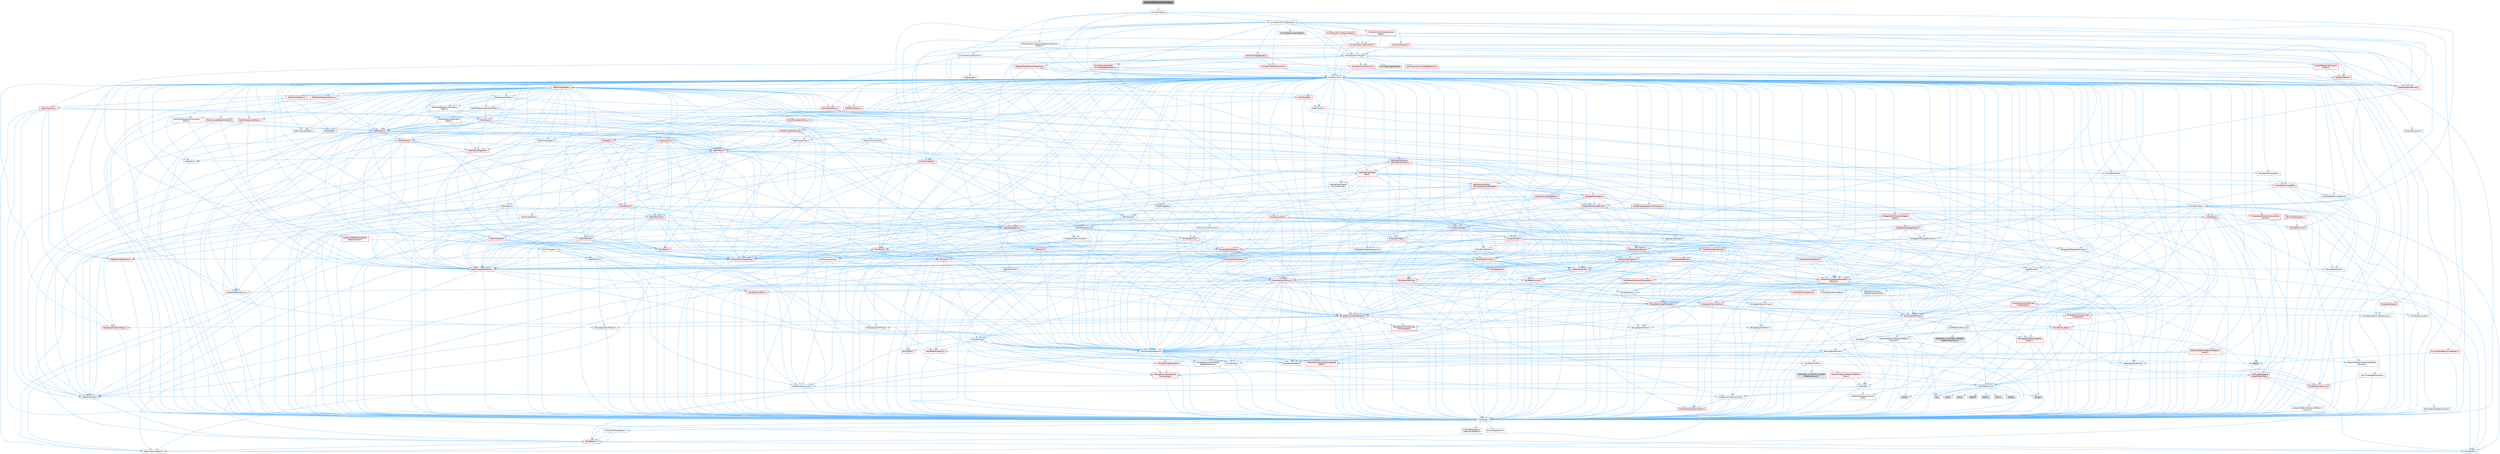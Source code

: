 digraph "AnimBoneDecompressionData.h"
{
 // INTERACTIVE_SVG=YES
 // LATEX_PDF_SIZE
  bgcolor="transparent";
  edge [fontname=Helvetica,fontsize=10,labelfontname=Helvetica,labelfontsize=10];
  node [fontname=Helvetica,fontsize=10,shape=box,height=0.2,width=0.4];
  Node1 [id="Node000001",label="AnimBoneDecompressionData.h",height=0.2,width=0.4,color="gray40", fillcolor="grey60", style="filled", fontcolor="black",tooltip=" "];
  Node1 -> Node2 [id="edge1_Node000001_Node000002",color="steelblue1",style="solid",tooltip=" "];
  Node2 [id="Node000002",label="AnimEncoding.h",height=0.2,width=0.4,color="grey40", fillcolor="white", style="filled",URL="$d9/dfd/AnimEncoding_8h.html",tooltip=" "];
  Node2 -> Node3 [id="edge2_Node000002_Node000003",color="steelblue1",style="solid",tooltip=" "];
  Node3 [id="Node000003",label="CoreMinimal.h",height=0.2,width=0.4,color="grey40", fillcolor="white", style="filled",URL="$d7/d67/CoreMinimal_8h.html",tooltip=" "];
  Node3 -> Node4 [id="edge3_Node000003_Node000004",color="steelblue1",style="solid",tooltip=" "];
  Node4 [id="Node000004",label="CoreTypes.h",height=0.2,width=0.4,color="grey40", fillcolor="white", style="filled",URL="$dc/dec/CoreTypes_8h.html",tooltip=" "];
  Node4 -> Node5 [id="edge4_Node000004_Node000005",color="steelblue1",style="solid",tooltip=" "];
  Node5 [id="Node000005",label="HAL/Platform.h",height=0.2,width=0.4,color="red", fillcolor="#FFF0F0", style="filled",URL="$d9/dd0/Platform_8h.html",tooltip=" "];
  Node5 -> Node6 [id="edge5_Node000005_Node000006",color="steelblue1",style="solid",tooltip=" "];
  Node6 [id="Node000006",label="Misc/Build.h",height=0.2,width=0.4,color="grey40", fillcolor="white", style="filled",URL="$d3/dbb/Build_8h.html",tooltip=" "];
  Node5 -> Node9 [id="edge6_Node000005_Node000009",color="steelblue1",style="solid",tooltip=" "];
  Node9 [id="Node000009",label="PreprocessorHelpers.h",height=0.2,width=0.4,color="grey40", fillcolor="white", style="filled",URL="$db/ddb/PreprocessorHelpers_8h.html",tooltip=" "];
  Node4 -> Node15 [id="edge7_Node000004_Node000015",color="steelblue1",style="solid",tooltip=" "];
  Node15 [id="Node000015",label="ProfilingDebugging\l/UMemoryDefines.h",height=0.2,width=0.4,color="grey40", fillcolor="white", style="filled",URL="$d2/da2/UMemoryDefines_8h.html",tooltip=" "];
  Node4 -> Node16 [id="edge8_Node000004_Node000016",color="steelblue1",style="solid",tooltip=" "];
  Node16 [id="Node000016",label="Misc/CoreMiscDefines.h",height=0.2,width=0.4,color="grey40", fillcolor="white", style="filled",URL="$da/d38/CoreMiscDefines_8h.html",tooltip=" "];
  Node16 -> Node5 [id="edge9_Node000016_Node000005",color="steelblue1",style="solid",tooltip=" "];
  Node16 -> Node9 [id="edge10_Node000016_Node000009",color="steelblue1",style="solid",tooltip=" "];
  Node4 -> Node17 [id="edge11_Node000004_Node000017",color="steelblue1",style="solid",tooltip=" "];
  Node17 [id="Node000017",label="Misc/CoreDefines.h",height=0.2,width=0.4,color="grey40", fillcolor="white", style="filled",URL="$d3/dd2/CoreDefines_8h.html",tooltip=" "];
  Node3 -> Node18 [id="edge12_Node000003_Node000018",color="steelblue1",style="solid",tooltip=" "];
  Node18 [id="Node000018",label="CoreFwd.h",height=0.2,width=0.4,color="grey40", fillcolor="white", style="filled",URL="$d1/d1e/CoreFwd_8h.html",tooltip=" "];
  Node18 -> Node4 [id="edge13_Node000018_Node000004",color="steelblue1",style="solid",tooltip=" "];
  Node18 -> Node19 [id="edge14_Node000018_Node000019",color="steelblue1",style="solid",tooltip=" "];
  Node19 [id="Node000019",label="Containers/ContainersFwd.h",height=0.2,width=0.4,color="grey40", fillcolor="white", style="filled",URL="$d4/d0a/ContainersFwd_8h.html",tooltip=" "];
  Node19 -> Node5 [id="edge15_Node000019_Node000005",color="steelblue1",style="solid",tooltip=" "];
  Node19 -> Node4 [id="edge16_Node000019_Node000004",color="steelblue1",style="solid",tooltip=" "];
  Node19 -> Node20 [id="edge17_Node000019_Node000020",color="steelblue1",style="solid",tooltip=" "];
  Node20 [id="Node000020",label="Traits/IsContiguousContainer.h",height=0.2,width=0.4,color="red", fillcolor="#FFF0F0", style="filled",URL="$d5/d3c/IsContiguousContainer_8h.html",tooltip=" "];
  Node20 -> Node4 [id="edge18_Node000020_Node000004",color="steelblue1",style="solid",tooltip=" "];
  Node18 -> Node23 [id="edge19_Node000018_Node000023",color="steelblue1",style="solid",tooltip=" "];
  Node23 [id="Node000023",label="Math/MathFwd.h",height=0.2,width=0.4,color="grey40", fillcolor="white", style="filled",URL="$d2/d10/MathFwd_8h.html",tooltip=" "];
  Node23 -> Node5 [id="edge20_Node000023_Node000005",color="steelblue1",style="solid",tooltip=" "];
  Node18 -> Node24 [id="edge21_Node000018_Node000024",color="steelblue1",style="solid",tooltip=" "];
  Node24 [id="Node000024",label="UObject/UObjectHierarchy\lFwd.h",height=0.2,width=0.4,color="grey40", fillcolor="white", style="filled",URL="$d3/d13/UObjectHierarchyFwd_8h.html",tooltip=" "];
  Node3 -> Node24 [id="edge22_Node000003_Node000024",color="steelblue1",style="solid",tooltip=" "];
  Node3 -> Node19 [id="edge23_Node000003_Node000019",color="steelblue1",style="solid",tooltip=" "];
  Node3 -> Node25 [id="edge24_Node000003_Node000025",color="steelblue1",style="solid",tooltip=" "];
  Node25 [id="Node000025",label="Misc/VarArgs.h",height=0.2,width=0.4,color="grey40", fillcolor="white", style="filled",URL="$d5/d6f/VarArgs_8h.html",tooltip=" "];
  Node25 -> Node4 [id="edge25_Node000025_Node000004",color="steelblue1",style="solid",tooltip=" "];
  Node3 -> Node26 [id="edge26_Node000003_Node000026",color="steelblue1",style="solid",tooltip=" "];
  Node26 [id="Node000026",label="Logging/LogVerbosity.h",height=0.2,width=0.4,color="grey40", fillcolor="white", style="filled",URL="$d2/d8f/LogVerbosity_8h.html",tooltip=" "];
  Node26 -> Node4 [id="edge27_Node000026_Node000004",color="steelblue1",style="solid",tooltip=" "];
  Node3 -> Node27 [id="edge28_Node000003_Node000027",color="steelblue1",style="solid",tooltip=" "];
  Node27 [id="Node000027",label="Misc/OutputDevice.h",height=0.2,width=0.4,color="grey40", fillcolor="white", style="filled",URL="$d7/d32/OutputDevice_8h.html",tooltip=" "];
  Node27 -> Node18 [id="edge29_Node000027_Node000018",color="steelblue1",style="solid",tooltip=" "];
  Node27 -> Node4 [id="edge30_Node000027_Node000004",color="steelblue1",style="solid",tooltip=" "];
  Node27 -> Node26 [id="edge31_Node000027_Node000026",color="steelblue1",style="solid",tooltip=" "];
  Node27 -> Node25 [id="edge32_Node000027_Node000025",color="steelblue1",style="solid",tooltip=" "];
  Node27 -> Node28 [id="edge33_Node000027_Node000028",color="steelblue1",style="solid",tooltip=" "];
  Node28 [id="Node000028",label="Templates/IsArrayOrRefOf\lTypeByPredicate.h",height=0.2,width=0.4,color="grey40", fillcolor="white", style="filled",URL="$d6/da1/IsArrayOrRefOfTypeByPredicate_8h.html",tooltip=" "];
  Node28 -> Node4 [id="edge34_Node000028_Node000004",color="steelblue1",style="solid",tooltip=" "];
  Node27 -> Node29 [id="edge35_Node000027_Node000029",color="steelblue1",style="solid",tooltip=" "];
  Node29 [id="Node000029",label="Templates/IsValidVariadic\lFunctionArg.h",height=0.2,width=0.4,color="red", fillcolor="#FFF0F0", style="filled",URL="$d0/dc8/IsValidVariadicFunctionArg_8h.html",tooltip=" "];
  Node29 -> Node4 [id="edge36_Node000029_Node000004",color="steelblue1",style="solid",tooltip=" "];
  Node27 -> Node31 [id="edge37_Node000027_Node000031",color="steelblue1",style="solid",tooltip=" "];
  Node31 [id="Node000031",label="Traits/IsCharEncodingCompatible\lWith.h",height=0.2,width=0.4,color="red", fillcolor="#FFF0F0", style="filled",URL="$df/dd1/IsCharEncodingCompatibleWith_8h.html",tooltip=" "];
  Node3 -> Node33 [id="edge38_Node000003_Node000033",color="steelblue1",style="solid",tooltip=" "];
  Node33 [id="Node000033",label="HAL/PlatformCrt.h",height=0.2,width=0.4,color="grey40", fillcolor="white", style="filled",URL="$d8/d75/PlatformCrt_8h.html",tooltip=" "];
  Node33 -> Node34 [id="edge39_Node000033_Node000034",color="steelblue1",style="solid",tooltip=" "];
  Node34 [id="Node000034",label="new",height=0.2,width=0.4,color="grey60", fillcolor="#E0E0E0", style="filled",tooltip=" "];
  Node33 -> Node35 [id="edge40_Node000033_Node000035",color="steelblue1",style="solid",tooltip=" "];
  Node35 [id="Node000035",label="wchar.h",height=0.2,width=0.4,color="grey60", fillcolor="#E0E0E0", style="filled",tooltip=" "];
  Node33 -> Node36 [id="edge41_Node000033_Node000036",color="steelblue1",style="solid",tooltip=" "];
  Node36 [id="Node000036",label="stddef.h",height=0.2,width=0.4,color="grey60", fillcolor="#E0E0E0", style="filled",tooltip=" "];
  Node33 -> Node37 [id="edge42_Node000033_Node000037",color="steelblue1",style="solid",tooltip=" "];
  Node37 [id="Node000037",label="stdlib.h",height=0.2,width=0.4,color="grey60", fillcolor="#E0E0E0", style="filled",tooltip=" "];
  Node33 -> Node38 [id="edge43_Node000033_Node000038",color="steelblue1",style="solid",tooltip=" "];
  Node38 [id="Node000038",label="stdio.h",height=0.2,width=0.4,color="grey60", fillcolor="#E0E0E0", style="filled",tooltip=" "];
  Node33 -> Node39 [id="edge44_Node000033_Node000039",color="steelblue1",style="solid",tooltip=" "];
  Node39 [id="Node000039",label="stdarg.h",height=0.2,width=0.4,color="grey60", fillcolor="#E0E0E0", style="filled",tooltip=" "];
  Node33 -> Node40 [id="edge45_Node000033_Node000040",color="steelblue1",style="solid",tooltip=" "];
  Node40 [id="Node000040",label="math.h",height=0.2,width=0.4,color="grey60", fillcolor="#E0E0E0", style="filled",tooltip=" "];
  Node33 -> Node41 [id="edge46_Node000033_Node000041",color="steelblue1",style="solid",tooltip=" "];
  Node41 [id="Node000041",label="float.h",height=0.2,width=0.4,color="grey60", fillcolor="#E0E0E0", style="filled",tooltip=" "];
  Node33 -> Node42 [id="edge47_Node000033_Node000042",color="steelblue1",style="solid",tooltip=" "];
  Node42 [id="Node000042",label="string.h",height=0.2,width=0.4,color="grey60", fillcolor="#E0E0E0", style="filled",tooltip=" "];
  Node3 -> Node43 [id="edge48_Node000003_Node000043",color="steelblue1",style="solid",tooltip=" "];
  Node43 [id="Node000043",label="HAL/PlatformMisc.h",height=0.2,width=0.4,color="grey40", fillcolor="white", style="filled",URL="$d0/df5/PlatformMisc_8h.html",tooltip=" "];
  Node43 -> Node4 [id="edge49_Node000043_Node000004",color="steelblue1",style="solid",tooltip=" "];
  Node43 -> Node44 [id="edge50_Node000043_Node000044",color="steelblue1",style="solid",tooltip=" "];
  Node44 [id="Node000044",label="GenericPlatform/GenericPlatform\lMisc.h",height=0.2,width=0.4,color="red", fillcolor="#FFF0F0", style="filled",URL="$db/d9a/GenericPlatformMisc_8h.html",tooltip=" "];
  Node44 -> Node18 [id="edge51_Node000044_Node000018",color="steelblue1",style="solid",tooltip=" "];
  Node44 -> Node4 [id="edge52_Node000044_Node000004",color="steelblue1",style="solid",tooltip=" "];
  Node44 -> Node33 [id="edge53_Node000044_Node000033",color="steelblue1",style="solid",tooltip=" "];
  Node44 -> Node48 [id="edge54_Node000044_Node000048",color="steelblue1",style="solid",tooltip=" "];
  Node48 [id="Node000048",label="Math/NumericLimits.h",height=0.2,width=0.4,color="grey40", fillcolor="white", style="filled",URL="$df/d1b/NumericLimits_8h.html",tooltip=" "];
  Node48 -> Node4 [id="edge55_Node000048_Node000004",color="steelblue1",style="solid",tooltip=" "];
  Node43 -> Node53 [id="edge56_Node000043_Node000053",color="steelblue1",style="solid",tooltip=" "];
  Node53 [id="Node000053",label="COMPILED_PLATFORM_HEADER\l(PlatformMisc.h)",height=0.2,width=0.4,color="grey60", fillcolor="#E0E0E0", style="filled",tooltip=" "];
  Node43 -> Node54 [id="edge57_Node000043_Node000054",color="steelblue1",style="solid",tooltip=" "];
  Node54 [id="Node000054",label="ProfilingDebugging\l/CpuProfilerTrace.h",height=0.2,width=0.4,color="red", fillcolor="#FFF0F0", style="filled",URL="$da/dcb/CpuProfilerTrace_8h.html",tooltip=" "];
  Node54 -> Node4 [id="edge58_Node000054_Node000004",color="steelblue1",style="solid",tooltip=" "];
  Node54 -> Node19 [id="edge59_Node000054_Node000019",color="steelblue1",style="solid",tooltip=" "];
  Node54 -> Node55 [id="edge60_Node000054_Node000055",color="steelblue1",style="solid",tooltip=" "];
  Node55 [id="Node000055",label="HAL/PlatformAtomics.h",height=0.2,width=0.4,color="red", fillcolor="#FFF0F0", style="filled",URL="$d3/d36/PlatformAtomics_8h.html",tooltip=" "];
  Node55 -> Node4 [id="edge61_Node000055_Node000004",color="steelblue1",style="solid",tooltip=" "];
  Node55 -> Node56 [id="edge62_Node000055_Node000056",color="steelblue1",style="solid",tooltip=" "];
  Node56 [id="Node000056",label="GenericPlatform/GenericPlatform\lAtomics.h",height=0.2,width=0.4,color="grey40", fillcolor="white", style="filled",URL="$da/d72/GenericPlatformAtomics_8h.html",tooltip=" "];
  Node56 -> Node4 [id="edge63_Node000056_Node000004",color="steelblue1",style="solid",tooltip=" "];
  Node54 -> Node9 [id="edge64_Node000054_Node000009",color="steelblue1",style="solid",tooltip=" "];
  Node54 -> Node6 [id="edge65_Node000054_Node000006",color="steelblue1",style="solid",tooltip=" "];
  Node3 -> Node62 [id="edge66_Node000003_Node000062",color="steelblue1",style="solid",tooltip=" "];
  Node62 [id="Node000062",label="Misc/AssertionMacros.h",height=0.2,width=0.4,color="grey40", fillcolor="white", style="filled",URL="$d0/dfa/AssertionMacros_8h.html",tooltip=" "];
  Node62 -> Node4 [id="edge67_Node000062_Node000004",color="steelblue1",style="solid",tooltip=" "];
  Node62 -> Node5 [id="edge68_Node000062_Node000005",color="steelblue1",style="solid",tooltip=" "];
  Node62 -> Node43 [id="edge69_Node000062_Node000043",color="steelblue1",style="solid",tooltip=" "];
  Node62 -> Node9 [id="edge70_Node000062_Node000009",color="steelblue1",style="solid",tooltip=" "];
  Node62 -> Node63 [id="edge71_Node000062_Node000063",color="steelblue1",style="solid",tooltip=" "];
  Node63 [id="Node000063",label="Templates/EnableIf.h",height=0.2,width=0.4,color="grey40", fillcolor="white", style="filled",URL="$d7/d60/EnableIf_8h.html",tooltip=" "];
  Node63 -> Node4 [id="edge72_Node000063_Node000004",color="steelblue1",style="solid",tooltip=" "];
  Node62 -> Node28 [id="edge73_Node000062_Node000028",color="steelblue1",style="solid",tooltip=" "];
  Node62 -> Node29 [id="edge74_Node000062_Node000029",color="steelblue1",style="solid",tooltip=" "];
  Node62 -> Node31 [id="edge75_Node000062_Node000031",color="steelblue1",style="solid",tooltip=" "];
  Node62 -> Node25 [id="edge76_Node000062_Node000025",color="steelblue1",style="solid",tooltip=" "];
  Node62 -> Node64 [id="edge77_Node000062_Node000064",color="steelblue1",style="solid",tooltip=" "];
  Node64 [id="Node000064",label="String/FormatStringSan.h",height=0.2,width=0.4,color="red", fillcolor="#FFF0F0", style="filled",URL="$d3/d8b/FormatStringSan_8h.html",tooltip=" "];
  Node64 -> Node4 [id="edge78_Node000064_Node000004",color="steelblue1",style="solid",tooltip=" "];
  Node64 -> Node29 [id="edge79_Node000064_Node000029",color="steelblue1",style="solid",tooltip=" "];
  Node64 -> Node19 [id="edge80_Node000064_Node000019",color="steelblue1",style="solid",tooltip=" "];
  Node62 -> Node70 [id="edge81_Node000062_Node000070",color="steelblue1",style="solid",tooltip=" "];
  Node70 [id="Node000070",label="atomic",height=0.2,width=0.4,color="grey60", fillcolor="#E0E0E0", style="filled",tooltip=" "];
  Node3 -> Node71 [id="edge82_Node000003_Node000071",color="steelblue1",style="solid",tooltip=" "];
  Node71 [id="Node000071",label="Templates/IsPointer.h",height=0.2,width=0.4,color="grey40", fillcolor="white", style="filled",URL="$d7/d05/IsPointer_8h.html",tooltip=" "];
  Node71 -> Node4 [id="edge83_Node000071_Node000004",color="steelblue1",style="solid",tooltip=" "];
  Node3 -> Node72 [id="edge84_Node000003_Node000072",color="steelblue1",style="solid",tooltip=" "];
  Node72 [id="Node000072",label="HAL/PlatformMemory.h",height=0.2,width=0.4,color="grey40", fillcolor="white", style="filled",URL="$de/d68/PlatformMemory_8h.html",tooltip=" "];
  Node72 -> Node4 [id="edge85_Node000072_Node000004",color="steelblue1",style="solid",tooltip=" "];
  Node72 -> Node73 [id="edge86_Node000072_Node000073",color="steelblue1",style="solid",tooltip=" "];
  Node73 [id="Node000073",label="GenericPlatform/GenericPlatform\lMemory.h",height=0.2,width=0.4,color="grey40", fillcolor="white", style="filled",URL="$dd/d22/GenericPlatformMemory_8h.html",tooltip=" "];
  Node73 -> Node18 [id="edge87_Node000073_Node000018",color="steelblue1",style="solid",tooltip=" "];
  Node73 -> Node4 [id="edge88_Node000073_Node000004",color="steelblue1",style="solid",tooltip=" "];
  Node73 -> Node74 [id="edge89_Node000073_Node000074",color="steelblue1",style="solid",tooltip=" "];
  Node74 [id="Node000074",label="HAL/PlatformString.h",height=0.2,width=0.4,color="red", fillcolor="#FFF0F0", style="filled",URL="$db/db5/PlatformString_8h.html",tooltip=" "];
  Node74 -> Node4 [id="edge90_Node000074_Node000004",color="steelblue1",style="solid",tooltip=" "];
  Node73 -> Node42 [id="edge91_Node000073_Node000042",color="steelblue1",style="solid",tooltip=" "];
  Node73 -> Node35 [id="edge92_Node000073_Node000035",color="steelblue1",style="solid",tooltip=" "];
  Node72 -> Node76 [id="edge93_Node000072_Node000076",color="steelblue1",style="solid",tooltip=" "];
  Node76 [id="Node000076",label="COMPILED_PLATFORM_HEADER\l(PlatformMemory.h)",height=0.2,width=0.4,color="grey60", fillcolor="#E0E0E0", style="filled",tooltip=" "];
  Node3 -> Node55 [id="edge94_Node000003_Node000055",color="steelblue1",style="solid",tooltip=" "];
  Node3 -> Node77 [id="edge95_Node000003_Node000077",color="steelblue1",style="solid",tooltip=" "];
  Node77 [id="Node000077",label="Misc/Exec.h",height=0.2,width=0.4,color="grey40", fillcolor="white", style="filled",URL="$de/ddb/Exec_8h.html",tooltip=" "];
  Node77 -> Node4 [id="edge96_Node000077_Node000004",color="steelblue1",style="solid",tooltip=" "];
  Node77 -> Node62 [id="edge97_Node000077_Node000062",color="steelblue1",style="solid",tooltip=" "];
  Node3 -> Node78 [id="edge98_Node000003_Node000078",color="steelblue1",style="solid",tooltip=" "];
  Node78 [id="Node000078",label="HAL/MemoryBase.h",height=0.2,width=0.4,color="red", fillcolor="#FFF0F0", style="filled",URL="$d6/d9f/MemoryBase_8h.html",tooltip=" "];
  Node78 -> Node4 [id="edge99_Node000078_Node000004",color="steelblue1",style="solid",tooltip=" "];
  Node78 -> Node55 [id="edge100_Node000078_Node000055",color="steelblue1",style="solid",tooltip=" "];
  Node78 -> Node33 [id="edge101_Node000078_Node000033",color="steelblue1",style="solid",tooltip=" "];
  Node78 -> Node77 [id="edge102_Node000078_Node000077",color="steelblue1",style="solid",tooltip=" "];
  Node78 -> Node27 [id="edge103_Node000078_Node000027",color="steelblue1",style="solid",tooltip=" "];
  Node3 -> Node88 [id="edge104_Node000003_Node000088",color="steelblue1",style="solid",tooltip=" "];
  Node88 [id="Node000088",label="HAL/UnrealMemory.h",height=0.2,width=0.4,color="red", fillcolor="#FFF0F0", style="filled",URL="$d9/d96/UnrealMemory_8h.html",tooltip=" "];
  Node88 -> Node4 [id="edge105_Node000088_Node000004",color="steelblue1",style="solid",tooltip=" "];
  Node88 -> Node73 [id="edge106_Node000088_Node000073",color="steelblue1",style="solid",tooltip=" "];
  Node88 -> Node78 [id="edge107_Node000088_Node000078",color="steelblue1",style="solid",tooltip=" "];
  Node88 -> Node72 [id="edge108_Node000088_Node000072",color="steelblue1",style="solid",tooltip=" "];
  Node88 -> Node71 [id="edge109_Node000088_Node000071",color="steelblue1",style="solid",tooltip=" "];
  Node3 -> Node90 [id="edge110_Node000003_Node000090",color="steelblue1",style="solid",tooltip=" "];
  Node90 [id="Node000090",label="Templates/IsArithmetic.h",height=0.2,width=0.4,color="grey40", fillcolor="white", style="filled",URL="$d2/d5d/IsArithmetic_8h.html",tooltip=" "];
  Node90 -> Node4 [id="edge111_Node000090_Node000004",color="steelblue1",style="solid",tooltip=" "];
  Node3 -> Node84 [id="edge112_Node000003_Node000084",color="steelblue1",style="solid",tooltip=" "];
  Node84 [id="Node000084",label="Templates/AndOrNot.h",height=0.2,width=0.4,color="grey40", fillcolor="white", style="filled",URL="$db/d0a/AndOrNot_8h.html",tooltip=" "];
  Node84 -> Node4 [id="edge113_Node000084_Node000004",color="steelblue1",style="solid",tooltip=" "];
  Node3 -> Node91 [id="edge114_Node000003_Node000091",color="steelblue1",style="solid",tooltip=" "];
  Node91 [id="Node000091",label="Templates/IsPODType.h",height=0.2,width=0.4,color="grey40", fillcolor="white", style="filled",URL="$d7/db1/IsPODType_8h.html",tooltip=" "];
  Node91 -> Node4 [id="edge115_Node000091_Node000004",color="steelblue1",style="solid",tooltip=" "];
  Node3 -> Node92 [id="edge116_Node000003_Node000092",color="steelblue1",style="solid",tooltip=" "];
  Node92 [id="Node000092",label="Templates/IsUECoreType.h",height=0.2,width=0.4,color="red", fillcolor="#FFF0F0", style="filled",URL="$d1/db8/IsUECoreType_8h.html",tooltip=" "];
  Node92 -> Node4 [id="edge117_Node000092_Node000004",color="steelblue1",style="solid",tooltip=" "];
  Node3 -> Node85 [id="edge118_Node000003_Node000085",color="steelblue1",style="solid",tooltip=" "];
  Node85 [id="Node000085",label="Templates/IsTriviallyCopy\lConstructible.h",height=0.2,width=0.4,color="red", fillcolor="#FFF0F0", style="filled",URL="$d3/d78/IsTriviallyCopyConstructible_8h.html",tooltip=" "];
  Node85 -> Node4 [id="edge119_Node000085_Node000004",color="steelblue1",style="solid",tooltip=" "];
  Node3 -> Node93 [id="edge120_Node000003_Node000093",color="steelblue1",style="solid",tooltip=" "];
  Node93 [id="Node000093",label="Templates/UnrealTypeTraits.h",height=0.2,width=0.4,color="red", fillcolor="#FFF0F0", style="filled",URL="$d2/d2d/UnrealTypeTraits_8h.html",tooltip=" "];
  Node93 -> Node4 [id="edge121_Node000093_Node000004",color="steelblue1",style="solid",tooltip=" "];
  Node93 -> Node71 [id="edge122_Node000093_Node000071",color="steelblue1",style="solid",tooltip=" "];
  Node93 -> Node62 [id="edge123_Node000093_Node000062",color="steelblue1",style="solid",tooltip=" "];
  Node93 -> Node84 [id="edge124_Node000093_Node000084",color="steelblue1",style="solid",tooltip=" "];
  Node93 -> Node63 [id="edge125_Node000093_Node000063",color="steelblue1",style="solid",tooltip=" "];
  Node93 -> Node90 [id="edge126_Node000093_Node000090",color="steelblue1",style="solid",tooltip=" "];
  Node93 -> Node91 [id="edge127_Node000093_Node000091",color="steelblue1",style="solid",tooltip=" "];
  Node93 -> Node92 [id="edge128_Node000093_Node000092",color="steelblue1",style="solid",tooltip=" "];
  Node93 -> Node85 [id="edge129_Node000093_Node000085",color="steelblue1",style="solid",tooltip=" "];
  Node3 -> Node63 [id="edge130_Node000003_Node000063",color="steelblue1",style="solid",tooltip=" "];
  Node3 -> Node95 [id="edge131_Node000003_Node000095",color="steelblue1",style="solid",tooltip=" "];
  Node95 [id="Node000095",label="Templates/RemoveReference.h",height=0.2,width=0.4,color="grey40", fillcolor="white", style="filled",URL="$da/dbe/RemoveReference_8h.html",tooltip=" "];
  Node95 -> Node4 [id="edge132_Node000095_Node000004",color="steelblue1",style="solid",tooltip=" "];
  Node3 -> Node96 [id="edge133_Node000003_Node000096",color="steelblue1",style="solid",tooltip=" "];
  Node96 [id="Node000096",label="Templates/IntegralConstant.h",height=0.2,width=0.4,color="grey40", fillcolor="white", style="filled",URL="$db/d1b/IntegralConstant_8h.html",tooltip=" "];
  Node96 -> Node4 [id="edge134_Node000096_Node000004",color="steelblue1",style="solid",tooltip=" "];
  Node3 -> Node97 [id="edge135_Node000003_Node000097",color="steelblue1",style="solid",tooltip=" "];
  Node97 [id="Node000097",label="Templates/IsClass.h",height=0.2,width=0.4,color="grey40", fillcolor="white", style="filled",URL="$db/dcb/IsClass_8h.html",tooltip=" "];
  Node97 -> Node4 [id="edge136_Node000097_Node000004",color="steelblue1",style="solid",tooltip=" "];
  Node3 -> Node98 [id="edge137_Node000003_Node000098",color="steelblue1",style="solid",tooltip=" "];
  Node98 [id="Node000098",label="Templates/TypeCompatible\lBytes.h",height=0.2,width=0.4,color="red", fillcolor="#FFF0F0", style="filled",URL="$df/d0a/TypeCompatibleBytes_8h.html",tooltip=" "];
  Node98 -> Node4 [id="edge138_Node000098_Node000004",color="steelblue1",style="solid",tooltip=" "];
  Node98 -> Node42 [id="edge139_Node000098_Node000042",color="steelblue1",style="solid",tooltip=" "];
  Node98 -> Node34 [id="edge140_Node000098_Node000034",color="steelblue1",style="solid",tooltip=" "];
  Node3 -> Node20 [id="edge141_Node000003_Node000020",color="steelblue1",style="solid",tooltip=" "];
  Node3 -> Node99 [id="edge142_Node000003_Node000099",color="steelblue1",style="solid",tooltip=" "];
  Node99 [id="Node000099",label="Templates/UnrealTemplate.h",height=0.2,width=0.4,color="red", fillcolor="#FFF0F0", style="filled",URL="$d4/d24/UnrealTemplate_8h.html",tooltip=" "];
  Node99 -> Node4 [id="edge143_Node000099_Node000004",color="steelblue1",style="solid",tooltip=" "];
  Node99 -> Node71 [id="edge144_Node000099_Node000071",color="steelblue1",style="solid",tooltip=" "];
  Node99 -> Node88 [id="edge145_Node000099_Node000088",color="steelblue1",style="solid",tooltip=" "];
  Node99 -> Node93 [id="edge146_Node000099_Node000093",color="steelblue1",style="solid",tooltip=" "];
  Node99 -> Node95 [id="edge147_Node000099_Node000095",color="steelblue1",style="solid",tooltip=" "];
  Node99 -> Node98 [id="edge148_Node000099_Node000098",color="steelblue1",style="solid",tooltip=" "];
  Node99 -> Node20 [id="edge149_Node000099_Node000020",color="steelblue1",style="solid",tooltip=" "];
  Node3 -> Node48 [id="edge150_Node000003_Node000048",color="steelblue1",style="solid",tooltip=" "];
  Node3 -> Node103 [id="edge151_Node000003_Node000103",color="steelblue1",style="solid",tooltip=" "];
  Node103 [id="Node000103",label="HAL/PlatformMath.h",height=0.2,width=0.4,color="red", fillcolor="#FFF0F0", style="filled",URL="$dc/d53/PlatformMath_8h.html",tooltip=" "];
  Node103 -> Node4 [id="edge152_Node000103_Node000004",color="steelblue1",style="solid",tooltip=" "];
  Node3 -> Node86 [id="edge153_Node000003_Node000086",color="steelblue1",style="solid",tooltip=" "];
  Node86 [id="Node000086",label="Templates/IsTriviallyCopy\lAssignable.h",height=0.2,width=0.4,color="red", fillcolor="#FFF0F0", style="filled",URL="$d2/df2/IsTriviallyCopyAssignable_8h.html",tooltip=" "];
  Node86 -> Node4 [id="edge154_Node000086_Node000004",color="steelblue1",style="solid",tooltip=" "];
  Node3 -> Node111 [id="edge155_Node000003_Node000111",color="steelblue1",style="solid",tooltip=" "];
  Node111 [id="Node000111",label="Templates/MemoryOps.h",height=0.2,width=0.4,color="red", fillcolor="#FFF0F0", style="filled",URL="$db/dea/MemoryOps_8h.html",tooltip=" "];
  Node111 -> Node4 [id="edge156_Node000111_Node000004",color="steelblue1",style="solid",tooltip=" "];
  Node111 -> Node88 [id="edge157_Node000111_Node000088",color="steelblue1",style="solid",tooltip=" "];
  Node111 -> Node86 [id="edge158_Node000111_Node000086",color="steelblue1",style="solid",tooltip=" "];
  Node111 -> Node85 [id="edge159_Node000111_Node000085",color="steelblue1",style="solid",tooltip=" "];
  Node111 -> Node93 [id="edge160_Node000111_Node000093",color="steelblue1",style="solid",tooltip=" "];
  Node111 -> Node34 [id="edge161_Node000111_Node000034",color="steelblue1",style="solid",tooltip=" "];
  Node3 -> Node112 [id="edge162_Node000003_Node000112",color="steelblue1",style="solid",tooltip=" "];
  Node112 [id="Node000112",label="Containers/ContainerAllocation\lPolicies.h",height=0.2,width=0.4,color="red", fillcolor="#FFF0F0", style="filled",URL="$d7/dff/ContainerAllocationPolicies_8h.html",tooltip=" "];
  Node112 -> Node4 [id="edge163_Node000112_Node000004",color="steelblue1",style="solid",tooltip=" "];
  Node112 -> Node112 [id="edge164_Node000112_Node000112",color="steelblue1",style="solid",tooltip=" "];
  Node112 -> Node103 [id="edge165_Node000112_Node000103",color="steelblue1",style="solid",tooltip=" "];
  Node112 -> Node88 [id="edge166_Node000112_Node000088",color="steelblue1",style="solid",tooltip=" "];
  Node112 -> Node48 [id="edge167_Node000112_Node000048",color="steelblue1",style="solid",tooltip=" "];
  Node112 -> Node62 [id="edge168_Node000112_Node000062",color="steelblue1",style="solid",tooltip=" "];
  Node112 -> Node111 [id="edge169_Node000112_Node000111",color="steelblue1",style="solid",tooltip=" "];
  Node112 -> Node98 [id="edge170_Node000112_Node000098",color="steelblue1",style="solid",tooltip=" "];
  Node3 -> Node115 [id="edge171_Node000003_Node000115",color="steelblue1",style="solid",tooltip=" "];
  Node115 [id="Node000115",label="Templates/IsEnumClass.h",height=0.2,width=0.4,color="grey40", fillcolor="white", style="filled",URL="$d7/d15/IsEnumClass_8h.html",tooltip=" "];
  Node115 -> Node4 [id="edge172_Node000115_Node000004",color="steelblue1",style="solid",tooltip=" "];
  Node115 -> Node84 [id="edge173_Node000115_Node000084",color="steelblue1",style="solid",tooltip=" "];
  Node3 -> Node116 [id="edge174_Node000003_Node000116",color="steelblue1",style="solid",tooltip=" "];
  Node116 [id="Node000116",label="HAL/PlatformProperties.h",height=0.2,width=0.4,color="red", fillcolor="#FFF0F0", style="filled",URL="$d9/db0/PlatformProperties_8h.html",tooltip=" "];
  Node116 -> Node4 [id="edge175_Node000116_Node000004",color="steelblue1",style="solid",tooltip=" "];
  Node3 -> Node119 [id="edge176_Node000003_Node000119",color="steelblue1",style="solid",tooltip=" "];
  Node119 [id="Node000119",label="Misc/EngineVersionBase.h",height=0.2,width=0.4,color="grey40", fillcolor="white", style="filled",URL="$d5/d2b/EngineVersionBase_8h.html",tooltip=" "];
  Node119 -> Node4 [id="edge177_Node000119_Node000004",color="steelblue1",style="solid",tooltip=" "];
  Node3 -> Node120 [id="edge178_Node000003_Node000120",color="steelblue1",style="solid",tooltip=" "];
  Node120 [id="Node000120",label="Internationalization\l/TextNamespaceFwd.h",height=0.2,width=0.4,color="grey40", fillcolor="white", style="filled",URL="$d8/d97/TextNamespaceFwd_8h.html",tooltip=" "];
  Node120 -> Node4 [id="edge179_Node000120_Node000004",color="steelblue1",style="solid",tooltip=" "];
  Node3 -> Node121 [id="edge180_Node000003_Node000121",color="steelblue1",style="solid",tooltip=" "];
  Node121 [id="Node000121",label="Serialization/Archive.h",height=0.2,width=0.4,color="red", fillcolor="#FFF0F0", style="filled",URL="$d7/d3b/Archive_8h.html",tooltip=" "];
  Node121 -> Node18 [id="edge181_Node000121_Node000018",color="steelblue1",style="solid",tooltip=" "];
  Node121 -> Node4 [id="edge182_Node000121_Node000004",color="steelblue1",style="solid",tooltip=" "];
  Node121 -> Node116 [id="edge183_Node000121_Node000116",color="steelblue1",style="solid",tooltip=" "];
  Node121 -> Node120 [id="edge184_Node000121_Node000120",color="steelblue1",style="solid",tooltip=" "];
  Node121 -> Node23 [id="edge185_Node000121_Node000023",color="steelblue1",style="solid",tooltip=" "];
  Node121 -> Node62 [id="edge186_Node000121_Node000062",color="steelblue1",style="solid",tooltip=" "];
  Node121 -> Node6 [id="edge187_Node000121_Node000006",color="steelblue1",style="solid",tooltip=" "];
  Node121 -> Node119 [id="edge188_Node000121_Node000119",color="steelblue1",style="solid",tooltip=" "];
  Node121 -> Node25 [id="edge189_Node000121_Node000025",color="steelblue1",style="solid",tooltip=" "];
  Node121 -> Node63 [id="edge190_Node000121_Node000063",color="steelblue1",style="solid",tooltip=" "];
  Node121 -> Node28 [id="edge191_Node000121_Node000028",color="steelblue1",style="solid",tooltip=" "];
  Node121 -> Node115 [id="edge192_Node000121_Node000115",color="steelblue1",style="solid",tooltip=" "];
  Node121 -> Node29 [id="edge193_Node000121_Node000029",color="steelblue1",style="solid",tooltip=" "];
  Node121 -> Node99 [id="edge194_Node000121_Node000099",color="steelblue1",style="solid",tooltip=" "];
  Node121 -> Node31 [id="edge195_Node000121_Node000031",color="steelblue1",style="solid",tooltip=" "];
  Node121 -> Node124 [id="edge196_Node000121_Node000124",color="steelblue1",style="solid",tooltip=" "];
  Node124 [id="Node000124",label="UObject/ObjectVersion.h",height=0.2,width=0.4,color="grey40", fillcolor="white", style="filled",URL="$da/d63/ObjectVersion_8h.html",tooltip=" "];
  Node124 -> Node4 [id="edge197_Node000124_Node000004",color="steelblue1",style="solid",tooltip=" "];
  Node3 -> Node125 [id="edge198_Node000003_Node000125",color="steelblue1",style="solid",tooltip=" "];
  Node125 [id="Node000125",label="Templates/Less.h",height=0.2,width=0.4,color="grey40", fillcolor="white", style="filled",URL="$de/dc8/Less_8h.html",tooltip=" "];
  Node125 -> Node4 [id="edge199_Node000125_Node000004",color="steelblue1",style="solid",tooltip=" "];
  Node125 -> Node99 [id="edge200_Node000125_Node000099",color="steelblue1",style="solid",tooltip=" "];
  Node3 -> Node126 [id="edge201_Node000003_Node000126",color="steelblue1",style="solid",tooltip=" "];
  Node126 [id="Node000126",label="Templates/Sorting.h",height=0.2,width=0.4,color="red", fillcolor="#FFF0F0", style="filled",URL="$d3/d9e/Sorting_8h.html",tooltip=" "];
  Node126 -> Node4 [id="edge202_Node000126_Node000004",color="steelblue1",style="solid",tooltip=" "];
  Node126 -> Node103 [id="edge203_Node000126_Node000103",color="steelblue1",style="solid",tooltip=" "];
  Node126 -> Node125 [id="edge204_Node000126_Node000125",color="steelblue1",style="solid",tooltip=" "];
  Node3 -> Node137 [id="edge205_Node000003_Node000137",color="steelblue1",style="solid",tooltip=" "];
  Node137 [id="Node000137",label="Misc/Char.h",height=0.2,width=0.4,color="red", fillcolor="#FFF0F0", style="filled",URL="$d0/d58/Char_8h.html",tooltip=" "];
  Node137 -> Node4 [id="edge206_Node000137_Node000004",color="steelblue1",style="solid",tooltip=" "];
  Node3 -> Node140 [id="edge207_Node000003_Node000140",color="steelblue1",style="solid",tooltip=" "];
  Node140 [id="Node000140",label="GenericPlatform/GenericPlatform\lStricmp.h",height=0.2,width=0.4,color="grey40", fillcolor="white", style="filled",URL="$d2/d86/GenericPlatformStricmp_8h.html",tooltip=" "];
  Node140 -> Node4 [id="edge208_Node000140_Node000004",color="steelblue1",style="solid",tooltip=" "];
  Node3 -> Node141 [id="edge209_Node000003_Node000141",color="steelblue1",style="solid",tooltip=" "];
  Node141 [id="Node000141",label="GenericPlatform/GenericPlatform\lString.h",height=0.2,width=0.4,color="red", fillcolor="#FFF0F0", style="filled",URL="$dd/d20/GenericPlatformString_8h.html",tooltip=" "];
  Node141 -> Node4 [id="edge210_Node000141_Node000004",color="steelblue1",style="solid",tooltip=" "];
  Node141 -> Node140 [id="edge211_Node000141_Node000140",color="steelblue1",style="solid",tooltip=" "];
  Node141 -> Node63 [id="edge212_Node000141_Node000063",color="steelblue1",style="solid",tooltip=" "];
  Node141 -> Node31 [id="edge213_Node000141_Node000031",color="steelblue1",style="solid",tooltip=" "];
  Node3 -> Node74 [id="edge214_Node000003_Node000074",color="steelblue1",style="solid",tooltip=" "];
  Node3 -> Node144 [id="edge215_Node000003_Node000144",color="steelblue1",style="solid",tooltip=" "];
  Node144 [id="Node000144",label="Misc/CString.h",height=0.2,width=0.4,color="grey40", fillcolor="white", style="filled",URL="$d2/d49/CString_8h.html",tooltip=" "];
  Node144 -> Node4 [id="edge216_Node000144_Node000004",color="steelblue1",style="solid",tooltip=" "];
  Node144 -> Node33 [id="edge217_Node000144_Node000033",color="steelblue1",style="solid",tooltip=" "];
  Node144 -> Node74 [id="edge218_Node000144_Node000074",color="steelblue1",style="solid",tooltip=" "];
  Node144 -> Node62 [id="edge219_Node000144_Node000062",color="steelblue1",style="solid",tooltip=" "];
  Node144 -> Node137 [id="edge220_Node000144_Node000137",color="steelblue1",style="solid",tooltip=" "];
  Node144 -> Node25 [id="edge221_Node000144_Node000025",color="steelblue1",style="solid",tooltip=" "];
  Node144 -> Node28 [id="edge222_Node000144_Node000028",color="steelblue1",style="solid",tooltip=" "];
  Node144 -> Node29 [id="edge223_Node000144_Node000029",color="steelblue1",style="solid",tooltip=" "];
  Node144 -> Node31 [id="edge224_Node000144_Node000031",color="steelblue1",style="solid",tooltip=" "];
  Node3 -> Node145 [id="edge225_Node000003_Node000145",color="steelblue1",style="solid",tooltip=" "];
  Node145 [id="Node000145",label="Misc/Crc.h",height=0.2,width=0.4,color="red", fillcolor="#FFF0F0", style="filled",URL="$d4/dd2/Crc_8h.html",tooltip=" "];
  Node145 -> Node4 [id="edge226_Node000145_Node000004",color="steelblue1",style="solid",tooltip=" "];
  Node145 -> Node74 [id="edge227_Node000145_Node000074",color="steelblue1",style="solid",tooltip=" "];
  Node145 -> Node62 [id="edge228_Node000145_Node000062",color="steelblue1",style="solid",tooltip=" "];
  Node145 -> Node144 [id="edge229_Node000145_Node000144",color="steelblue1",style="solid",tooltip=" "];
  Node145 -> Node137 [id="edge230_Node000145_Node000137",color="steelblue1",style="solid",tooltip=" "];
  Node145 -> Node93 [id="edge231_Node000145_Node000093",color="steelblue1",style="solid",tooltip=" "];
  Node3 -> Node136 [id="edge232_Node000003_Node000136",color="steelblue1",style="solid",tooltip=" "];
  Node136 [id="Node000136",label="Math/UnrealMathUtility.h",height=0.2,width=0.4,color="red", fillcolor="#FFF0F0", style="filled",URL="$db/db8/UnrealMathUtility_8h.html",tooltip=" "];
  Node136 -> Node4 [id="edge233_Node000136_Node000004",color="steelblue1",style="solid",tooltip=" "];
  Node136 -> Node62 [id="edge234_Node000136_Node000062",color="steelblue1",style="solid",tooltip=" "];
  Node136 -> Node103 [id="edge235_Node000136_Node000103",color="steelblue1",style="solid",tooltip=" "];
  Node136 -> Node23 [id="edge236_Node000136_Node000023",color="steelblue1",style="solid",tooltip=" "];
  Node3 -> Node146 [id="edge237_Node000003_Node000146",color="steelblue1",style="solid",tooltip=" "];
  Node146 [id="Node000146",label="Containers/UnrealString.h",height=0.2,width=0.4,color="red", fillcolor="#FFF0F0", style="filled",URL="$d5/dba/UnrealString_8h.html",tooltip=" "];
  Node3 -> Node150 [id="edge238_Node000003_Node000150",color="steelblue1",style="solid",tooltip=" "];
  Node150 [id="Node000150",label="Containers/Array.h",height=0.2,width=0.4,color="red", fillcolor="#FFF0F0", style="filled",URL="$df/dd0/Array_8h.html",tooltip=" "];
  Node150 -> Node4 [id="edge239_Node000150_Node000004",color="steelblue1",style="solid",tooltip=" "];
  Node150 -> Node62 [id="edge240_Node000150_Node000062",color="steelblue1",style="solid",tooltip=" "];
  Node150 -> Node88 [id="edge241_Node000150_Node000088",color="steelblue1",style="solid",tooltip=" "];
  Node150 -> Node93 [id="edge242_Node000150_Node000093",color="steelblue1",style="solid",tooltip=" "];
  Node150 -> Node99 [id="edge243_Node000150_Node000099",color="steelblue1",style="solid",tooltip=" "];
  Node150 -> Node112 [id="edge244_Node000150_Node000112",color="steelblue1",style="solid",tooltip=" "];
  Node150 -> Node121 [id="edge245_Node000150_Node000121",color="steelblue1",style="solid",tooltip=" "];
  Node150 -> Node129 [id="edge246_Node000150_Node000129",color="steelblue1",style="solid",tooltip=" "];
  Node129 [id="Node000129",label="Templates/Invoke.h",height=0.2,width=0.4,color="red", fillcolor="#FFF0F0", style="filled",URL="$d7/deb/Invoke_8h.html",tooltip=" "];
  Node129 -> Node4 [id="edge247_Node000129_Node000004",color="steelblue1",style="solid",tooltip=" "];
  Node129 -> Node99 [id="edge248_Node000129_Node000099",color="steelblue1",style="solid",tooltip=" "];
  Node150 -> Node125 [id="edge249_Node000150_Node000125",color="steelblue1",style="solid",tooltip=" "];
  Node150 -> Node126 [id="edge250_Node000150_Node000126",color="steelblue1",style="solid",tooltip=" "];
  Node150 -> Node173 [id="edge251_Node000150_Node000173",color="steelblue1",style="solid",tooltip=" "];
  Node173 [id="Node000173",label="Templates/AlignmentTemplates.h",height=0.2,width=0.4,color="red", fillcolor="#FFF0F0", style="filled",URL="$dd/d32/AlignmentTemplates_8h.html",tooltip=" "];
  Node173 -> Node4 [id="edge252_Node000173_Node000004",color="steelblue1",style="solid",tooltip=" "];
  Node173 -> Node71 [id="edge253_Node000173_Node000071",color="steelblue1",style="solid",tooltip=" "];
  Node3 -> Node174 [id="edge254_Node000003_Node000174",color="steelblue1",style="solid",tooltip=" "];
  Node174 [id="Node000174",label="Misc/FrameNumber.h",height=0.2,width=0.4,color="grey40", fillcolor="white", style="filled",URL="$dd/dbd/FrameNumber_8h.html",tooltip=" "];
  Node174 -> Node4 [id="edge255_Node000174_Node000004",color="steelblue1",style="solid",tooltip=" "];
  Node174 -> Node48 [id="edge256_Node000174_Node000048",color="steelblue1",style="solid",tooltip=" "];
  Node174 -> Node136 [id="edge257_Node000174_Node000136",color="steelblue1",style="solid",tooltip=" "];
  Node174 -> Node63 [id="edge258_Node000174_Node000063",color="steelblue1",style="solid",tooltip=" "];
  Node174 -> Node93 [id="edge259_Node000174_Node000093",color="steelblue1",style="solid",tooltip=" "];
  Node3 -> Node175 [id="edge260_Node000003_Node000175",color="steelblue1",style="solid",tooltip=" "];
  Node175 [id="Node000175",label="Misc/Timespan.h",height=0.2,width=0.4,color="grey40", fillcolor="white", style="filled",URL="$da/dd9/Timespan_8h.html",tooltip=" "];
  Node175 -> Node4 [id="edge261_Node000175_Node000004",color="steelblue1",style="solid",tooltip=" "];
  Node175 -> Node176 [id="edge262_Node000175_Node000176",color="steelblue1",style="solid",tooltip=" "];
  Node176 [id="Node000176",label="Math/Interval.h",height=0.2,width=0.4,color="grey40", fillcolor="white", style="filled",URL="$d1/d55/Interval_8h.html",tooltip=" "];
  Node176 -> Node4 [id="edge263_Node000176_Node000004",color="steelblue1",style="solid",tooltip=" "];
  Node176 -> Node90 [id="edge264_Node000176_Node000090",color="steelblue1",style="solid",tooltip=" "];
  Node176 -> Node93 [id="edge265_Node000176_Node000093",color="steelblue1",style="solid",tooltip=" "];
  Node176 -> Node48 [id="edge266_Node000176_Node000048",color="steelblue1",style="solid",tooltip=" "];
  Node176 -> Node136 [id="edge267_Node000176_Node000136",color="steelblue1",style="solid",tooltip=" "];
  Node175 -> Node136 [id="edge268_Node000175_Node000136",color="steelblue1",style="solid",tooltip=" "];
  Node175 -> Node62 [id="edge269_Node000175_Node000062",color="steelblue1",style="solid",tooltip=" "];
  Node3 -> Node177 [id="edge270_Node000003_Node000177",color="steelblue1",style="solid",tooltip=" "];
  Node177 [id="Node000177",label="Containers/StringConv.h",height=0.2,width=0.4,color="red", fillcolor="#FFF0F0", style="filled",URL="$d3/ddf/StringConv_8h.html",tooltip=" "];
  Node177 -> Node4 [id="edge271_Node000177_Node000004",color="steelblue1",style="solid",tooltip=" "];
  Node177 -> Node62 [id="edge272_Node000177_Node000062",color="steelblue1",style="solid",tooltip=" "];
  Node177 -> Node112 [id="edge273_Node000177_Node000112",color="steelblue1",style="solid",tooltip=" "];
  Node177 -> Node150 [id="edge274_Node000177_Node000150",color="steelblue1",style="solid",tooltip=" "];
  Node177 -> Node144 [id="edge275_Node000177_Node000144",color="steelblue1",style="solid",tooltip=" "];
  Node177 -> Node178 [id="edge276_Node000177_Node000178",color="steelblue1",style="solid",tooltip=" "];
  Node178 [id="Node000178",label="Templates/IsArray.h",height=0.2,width=0.4,color="grey40", fillcolor="white", style="filled",URL="$d8/d8d/IsArray_8h.html",tooltip=" "];
  Node178 -> Node4 [id="edge277_Node000178_Node000004",color="steelblue1",style="solid",tooltip=" "];
  Node177 -> Node99 [id="edge278_Node000177_Node000099",color="steelblue1",style="solid",tooltip=" "];
  Node177 -> Node93 [id="edge279_Node000177_Node000093",color="steelblue1",style="solid",tooltip=" "];
  Node177 -> Node31 [id="edge280_Node000177_Node000031",color="steelblue1",style="solid",tooltip=" "];
  Node177 -> Node20 [id="edge281_Node000177_Node000020",color="steelblue1",style="solid",tooltip=" "];
  Node3 -> Node179 [id="edge282_Node000003_Node000179",color="steelblue1",style="solid",tooltip=" "];
  Node179 [id="Node000179",label="UObject/UnrealNames.h",height=0.2,width=0.4,color="red", fillcolor="#FFF0F0", style="filled",URL="$d8/db1/UnrealNames_8h.html",tooltip=" "];
  Node179 -> Node4 [id="edge283_Node000179_Node000004",color="steelblue1",style="solid",tooltip=" "];
  Node3 -> Node181 [id="edge284_Node000003_Node000181",color="steelblue1",style="solid",tooltip=" "];
  Node181 [id="Node000181",label="UObject/NameTypes.h",height=0.2,width=0.4,color="red", fillcolor="#FFF0F0", style="filled",URL="$d6/d35/NameTypes_8h.html",tooltip=" "];
  Node181 -> Node4 [id="edge285_Node000181_Node000004",color="steelblue1",style="solid",tooltip=" "];
  Node181 -> Node62 [id="edge286_Node000181_Node000062",color="steelblue1",style="solid",tooltip=" "];
  Node181 -> Node88 [id="edge287_Node000181_Node000088",color="steelblue1",style="solid",tooltip=" "];
  Node181 -> Node93 [id="edge288_Node000181_Node000093",color="steelblue1",style="solid",tooltip=" "];
  Node181 -> Node99 [id="edge289_Node000181_Node000099",color="steelblue1",style="solid",tooltip=" "];
  Node181 -> Node146 [id="edge290_Node000181_Node000146",color="steelblue1",style="solid",tooltip=" "];
  Node181 -> Node177 [id="edge291_Node000181_Node000177",color="steelblue1",style="solid",tooltip=" "];
  Node181 -> Node179 [id="edge292_Node000181_Node000179",color="steelblue1",style="solid",tooltip=" "];
  Node3 -> Node189 [id="edge293_Node000003_Node000189",color="steelblue1",style="solid",tooltip=" "];
  Node189 [id="Node000189",label="Misc/Parse.h",height=0.2,width=0.4,color="red", fillcolor="#FFF0F0", style="filled",URL="$dc/d71/Parse_8h.html",tooltip=" "];
  Node189 -> Node146 [id="edge294_Node000189_Node000146",color="steelblue1",style="solid",tooltip=" "];
  Node189 -> Node4 [id="edge295_Node000189_Node000004",color="steelblue1",style="solid",tooltip=" "];
  Node189 -> Node33 [id="edge296_Node000189_Node000033",color="steelblue1",style="solid",tooltip=" "];
  Node189 -> Node6 [id="edge297_Node000189_Node000006",color="steelblue1",style="solid",tooltip=" "];
  Node189 -> Node190 [id="edge298_Node000189_Node000190",color="steelblue1",style="solid",tooltip=" "];
  Node190 [id="Node000190",label="Templates/Function.h",height=0.2,width=0.4,color="red", fillcolor="#FFF0F0", style="filled",URL="$df/df5/Function_8h.html",tooltip=" "];
  Node190 -> Node4 [id="edge299_Node000190_Node000004",color="steelblue1",style="solid",tooltip=" "];
  Node190 -> Node62 [id="edge300_Node000190_Node000062",color="steelblue1",style="solid",tooltip=" "];
  Node190 -> Node88 [id="edge301_Node000190_Node000088",color="steelblue1",style="solid",tooltip=" "];
  Node190 -> Node93 [id="edge302_Node000190_Node000093",color="steelblue1",style="solid",tooltip=" "];
  Node190 -> Node129 [id="edge303_Node000190_Node000129",color="steelblue1",style="solid",tooltip=" "];
  Node190 -> Node99 [id="edge304_Node000190_Node000099",color="steelblue1",style="solid",tooltip=" "];
  Node190 -> Node136 [id="edge305_Node000190_Node000136",color="steelblue1",style="solid",tooltip=" "];
  Node190 -> Node34 [id="edge306_Node000190_Node000034",color="steelblue1",style="solid",tooltip=" "];
  Node3 -> Node173 [id="edge307_Node000003_Node000173",color="steelblue1",style="solid",tooltip=" "];
  Node3 -> Node192 [id="edge308_Node000003_Node000192",color="steelblue1",style="solid",tooltip=" "];
  Node192 [id="Node000192",label="Misc/StructBuilder.h",height=0.2,width=0.4,color="grey40", fillcolor="white", style="filled",URL="$d9/db3/StructBuilder_8h.html",tooltip=" "];
  Node192 -> Node4 [id="edge309_Node000192_Node000004",color="steelblue1",style="solid",tooltip=" "];
  Node192 -> Node136 [id="edge310_Node000192_Node000136",color="steelblue1",style="solid",tooltip=" "];
  Node192 -> Node173 [id="edge311_Node000192_Node000173",color="steelblue1",style="solid",tooltip=" "];
  Node3 -> Node105 [id="edge312_Node000003_Node000105",color="steelblue1",style="solid",tooltip=" "];
  Node105 [id="Node000105",label="Templates/Decay.h",height=0.2,width=0.4,color="red", fillcolor="#FFF0F0", style="filled",URL="$dd/d0f/Decay_8h.html",tooltip=" "];
  Node105 -> Node4 [id="edge313_Node000105_Node000004",color="steelblue1",style="solid",tooltip=" "];
  Node105 -> Node95 [id="edge314_Node000105_Node000095",color="steelblue1",style="solid",tooltip=" "];
  Node3 -> Node193 [id="edge315_Node000003_Node000193",color="steelblue1",style="solid",tooltip=" "];
  Node193 [id="Node000193",label="Templates/PointerIsConvertible\lFromTo.h",height=0.2,width=0.4,color="red", fillcolor="#FFF0F0", style="filled",URL="$d6/d65/PointerIsConvertibleFromTo_8h.html",tooltip=" "];
  Node193 -> Node4 [id="edge316_Node000193_Node000004",color="steelblue1",style="solid",tooltip=" "];
  Node3 -> Node129 [id="edge317_Node000003_Node000129",color="steelblue1",style="solid",tooltip=" "];
  Node3 -> Node190 [id="edge318_Node000003_Node000190",color="steelblue1",style="solid",tooltip=" "];
  Node3 -> Node162 [id="edge319_Node000003_Node000162",color="steelblue1",style="solid",tooltip=" "];
  Node162 [id="Node000162",label="Templates/TypeHash.h",height=0.2,width=0.4,color="red", fillcolor="#FFF0F0", style="filled",URL="$d1/d62/TypeHash_8h.html",tooltip=" "];
  Node162 -> Node4 [id="edge320_Node000162_Node000004",color="steelblue1",style="solid",tooltip=" "];
  Node162 -> Node145 [id="edge321_Node000162_Node000145",color="steelblue1",style="solid",tooltip=" "];
  Node3 -> Node194 [id="edge322_Node000003_Node000194",color="steelblue1",style="solid",tooltip=" "];
  Node194 [id="Node000194",label="Containers/ScriptArray.h",height=0.2,width=0.4,color="red", fillcolor="#FFF0F0", style="filled",URL="$dc/daf/ScriptArray_8h.html",tooltip=" "];
  Node194 -> Node4 [id="edge323_Node000194_Node000004",color="steelblue1",style="solid",tooltip=" "];
  Node194 -> Node62 [id="edge324_Node000194_Node000062",color="steelblue1",style="solid",tooltip=" "];
  Node194 -> Node88 [id="edge325_Node000194_Node000088",color="steelblue1",style="solid",tooltip=" "];
  Node194 -> Node112 [id="edge326_Node000194_Node000112",color="steelblue1",style="solid",tooltip=" "];
  Node194 -> Node150 [id="edge327_Node000194_Node000150",color="steelblue1",style="solid",tooltip=" "];
  Node3 -> Node195 [id="edge328_Node000003_Node000195",color="steelblue1",style="solid",tooltip=" "];
  Node195 [id="Node000195",label="Containers/BitArray.h",height=0.2,width=0.4,color="red", fillcolor="#FFF0F0", style="filled",URL="$d1/de4/BitArray_8h.html",tooltip=" "];
  Node195 -> Node112 [id="edge329_Node000195_Node000112",color="steelblue1",style="solid",tooltip=" "];
  Node195 -> Node4 [id="edge330_Node000195_Node000004",color="steelblue1",style="solid",tooltip=" "];
  Node195 -> Node55 [id="edge331_Node000195_Node000055",color="steelblue1",style="solid",tooltip=" "];
  Node195 -> Node88 [id="edge332_Node000195_Node000088",color="steelblue1",style="solid",tooltip=" "];
  Node195 -> Node136 [id="edge333_Node000195_Node000136",color="steelblue1",style="solid",tooltip=" "];
  Node195 -> Node62 [id="edge334_Node000195_Node000062",color="steelblue1",style="solid",tooltip=" "];
  Node195 -> Node121 [id="edge335_Node000195_Node000121",color="steelblue1",style="solid",tooltip=" "];
  Node195 -> Node63 [id="edge336_Node000195_Node000063",color="steelblue1",style="solid",tooltip=" "];
  Node195 -> Node129 [id="edge337_Node000195_Node000129",color="steelblue1",style="solid",tooltip=" "];
  Node195 -> Node99 [id="edge338_Node000195_Node000099",color="steelblue1",style="solid",tooltip=" "];
  Node195 -> Node93 [id="edge339_Node000195_Node000093",color="steelblue1",style="solid",tooltip=" "];
  Node3 -> Node196 [id="edge340_Node000003_Node000196",color="steelblue1",style="solid",tooltip=" "];
  Node196 [id="Node000196",label="Containers/SparseArray.h",height=0.2,width=0.4,color="red", fillcolor="#FFF0F0", style="filled",URL="$d5/dbf/SparseArray_8h.html",tooltip=" "];
  Node196 -> Node4 [id="edge341_Node000196_Node000004",color="steelblue1",style="solid",tooltip=" "];
  Node196 -> Node62 [id="edge342_Node000196_Node000062",color="steelblue1",style="solid",tooltip=" "];
  Node196 -> Node88 [id="edge343_Node000196_Node000088",color="steelblue1",style="solid",tooltip=" "];
  Node196 -> Node93 [id="edge344_Node000196_Node000093",color="steelblue1",style="solid",tooltip=" "];
  Node196 -> Node99 [id="edge345_Node000196_Node000099",color="steelblue1",style="solid",tooltip=" "];
  Node196 -> Node112 [id="edge346_Node000196_Node000112",color="steelblue1",style="solid",tooltip=" "];
  Node196 -> Node125 [id="edge347_Node000196_Node000125",color="steelblue1",style="solid",tooltip=" "];
  Node196 -> Node150 [id="edge348_Node000196_Node000150",color="steelblue1",style="solid",tooltip=" "];
  Node196 -> Node136 [id="edge349_Node000196_Node000136",color="steelblue1",style="solid",tooltip=" "];
  Node196 -> Node194 [id="edge350_Node000196_Node000194",color="steelblue1",style="solid",tooltip=" "];
  Node196 -> Node195 [id="edge351_Node000196_Node000195",color="steelblue1",style="solid",tooltip=" "];
  Node196 -> Node146 [id="edge352_Node000196_Node000146",color="steelblue1",style="solid",tooltip=" "];
  Node3 -> Node212 [id="edge353_Node000003_Node000212",color="steelblue1",style="solid",tooltip=" "];
  Node212 [id="Node000212",label="Containers/Set.h",height=0.2,width=0.4,color="red", fillcolor="#FFF0F0", style="filled",URL="$d4/d45/Set_8h.html",tooltip=" "];
  Node212 -> Node112 [id="edge354_Node000212_Node000112",color="steelblue1",style="solid",tooltip=" "];
  Node212 -> Node196 [id="edge355_Node000212_Node000196",color="steelblue1",style="solid",tooltip=" "];
  Node212 -> Node19 [id="edge356_Node000212_Node000019",color="steelblue1",style="solid",tooltip=" "];
  Node212 -> Node136 [id="edge357_Node000212_Node000136",color="steelblue1",style="solid",tooltip=" "];
  Node212 -> Node62 [id="edge358_Node000212_Node000062",color="steelblue1",style="solid",tooltip=" "];
  Node212 -> Node192 [id="edge359_Node000212_Node000192",color="steelblue1",style="solid",tooltip=" "];
  Node212 -> Node190 [id="edge360_Node000212_Node000190",color="steelblue1",style="solid",tooltip=" "];
  Node212 -> Node126 [id="edge361_Node000212_Node000126",color="steelblue1",style="solid",tooltip=" "];
  Node212 -> Node162 [id="edge362_Node000212_Node000162",color="steelblue1",style="solid",tooltip=" "];
  Node212 -> Node99 [id="edge363_Node000212_Node000099",color="steelblue1",style="solid",tooltip=" "];
  Node3 -> Node215 [id="edge364_Node000003_Node000215",color="steelblue1",style="solid",tooltip=" "];
  Node215 [id="Node000215",label="Algo/Reverse.h",height=0.2,width=0.4,color="grey40", fillcolor="white", style="filled",URL="$d5/d93/Reverse_8h.html",tooltip=" "];
  Node215 -> Node4 [id="edge365_Node000215_Node000004",color="steelblue1",style="solid",tooltip=" "];
  Node215 -> Node99 [id="edge366_Node000215_Node000099",color="steelblue1",style="solid",tooltip=" "];
  Node3 -> Node216 [id="edge367_Node000003_Node000216",color="steelblue1",style="solid",tooltip=" "];
  Node216 [id="Node000216",label="Containers/Map.h",height=0.2,width=0.4,color="red", fillcolor="#FFF0F0", style="filled",URL="$df/d79/Map_8h.html",tooltip=" "];
  Node216 -> Node4 [id="edge368_Node000216_Node000004",color="steelblue1",style="solid",tooltip=" "];
  Node216 -> Node215 [id="edge369_Node000216_Node000215",color="steelblue1",style="solid",tooltip=" "];
  Node216 -> Node212 [id="edge370_Node000216_Node000212",color="steelblue1",style="solid",tooltip=" "];
  Node216 -> Node146 [id="edge371_Node000216_Node000146",color="steelblue1",style="solid",tooltip=" "];
  Node216 -> Node62 [id="edge372_Node000216_Node000062",color="steelblue1",style="solid",tooltip=" "];
  Node216 -> Node192 [id="edge373_Node000216_Node000192",color="steelblue1",style="solid",tooltip=" "];
  Node216 -> Node190 [id="edge374_Node000216_Node000190",color="steelblue1",style="solid",tooltip=" "];
  Node216 -> Node126 [id="edge375_Node000216_Node000126",color="steelblue1",style="solid",tooltip=" "];
  Node216 -> Node217 [id="edge376_Node000216_Node000217",color="steelblue1",style="solid",tooltip=" "];
  Node217 [id="Node000217",label="Templates/Tuple.h",height=0.2,width=0.4,color="red", fillcolor="#FFF0F0", style="filled",URL="$d2/d4f/Tuple_8h.html",tooltip=" "];
  Node217 -> Node4 [id="edge377_Node000217_Node000004",color="steelblue1",style="solid",tooltip=" "];
  Node217 -> Node99 [id="edge378_Node000217_Node000099",color="steelblue1",style="solid",tooltip=" "];
  Node217 -> Node218 [id="edge379_Node000217_Node000218",color="steelblue1",style="solid",tooltip=" "];
  Node218 [id="Node000218",label="Delegates/IntegerSequence.h",height=0.2,width=0.4,color="grey40", fillcolor="white", style="filled",URL="$d2/dcc/IntegerSequence_8h.html",tooltip=" "];
  Node218 -> Node4 [id="edge380_Node000218_Node000004",color="steelblue1",style="solid",tooltip=" "];
  Node217 -> Node129 [id="edge381_Node000217_Node000129",color="steelblue1",style="solid",tooltip=" "];
  Node217 -> Node162 [id="edge382_Node000217_Node000162",color="steelblue1",style="solid",tooltip=" "];
  Node216 -> Node99 [id="edge383_Node000216_Node000099",color="steelblue1",style="solid",tooltip=" "];
  Node216 -> Node93 [id="edge384_Node000216_Node000093",color="steelblue1",style="solid",tooltip=" "];
  Node3 -> Node220 [id="edge385_Node000003_Node000220",color="steelblue1",style="solid",tooltip=" "];
  Node220 [id="Node000220",label="Math/IntPoint.h",height=0.2,width=0.4,color="red", fillcolor="#FFF0F0", style="filled",URL="$d3/df7/IntPoint_8h.html",tooltip=" "];
  Node220 -> Node4 [id="edge386_Node000220_Node000004",color="steelblue1",style="solid",tooltip=" "];
  Node220 -> Node62 [id="edge387_Node000220_Node000062",color="steelblue1",style="solid",tooltip=" "];
  Node220 -> Node189 [id="edge388_Node000220_Node000189",color="steelblue1",style="solid",tooltip=" "];
  Node220 -> Node23 [id="edge389_Node000220_Node000023",color="steelblue1",style="solid",tooltip=" "];
  Node220 -> Node136 [id="edge390_Node000220_Node000136",color="steelblue1",style="solid",tooltip=" "];
  Node220 -> Node146 [id="edge391_Node000220_Node000146",color="steelblue1",style="solid",tooltip=" "];
  Node220 -> Node162 [id="edge392_Node000220_Node000162",color="steelblue1",style="solid",tooltip=" "];
  Node3 -> Node222 [id="edge393_Node000003_Node000222",color="steelblue1",style="solid",tooltip=" "];
  Node222 [id="Node000222",label="Math/IntVector.h",height=0.2,width=0.4,color="red", fillcolor="#FFF0F0", style="filled",URL="$d7/d44/IntVector_8h.html",tooltip=" "];
  Node222 -> Node4 [id="edge394_Node000222_Node000004",color="steelblue1",style="solid",tooltip=" "];
  Node222 -> Node145 [id="edge395_Node000222_Node000145",color="steelblue1",style="solid",tooltip=" "];
  Node222 -> Node189 [id="edge396_Node000222_Node000189",color="steelblue1",style="solid",tooltip=" "];
  Node222 -> Node23 [id="edge397_Node000222_Node000023",color="steelblue1",style="solid",tooltip=" "];
  Node222 -> Node136 [id="edge398_Node000222_Node000136",color="steelblue1",style="solid",tooltip=" "];
  Node222 -> Node146 [id="edge399_Node000222_Node000146",color="steelblue1",style="solid",tooltip=" "];
  Node3 -> Node223 [id="edge400_Node000003_Node000223",color="steelblue1",style="solid",tooltip=" "];
  Node223 [id="Node000223",label="Logging/LogCategory.h",height=0.2,width=0.4,color="grey40", fillcolor="white", style="filled",URL="$d9/d36/LogCategory_8h.html",tooltip=" "];
  Node223 -> Node4 [id="edge401_Node000223_Node000004",color="steelblue1",style="solid",tooltip=" "];
  Node223 -> Node26 [id="edge402_Node000223_Node000026",color="steelblue1",style="solid",tooltip=" "];
  Node223 -> Node181 [id="edge403_Node000223_Node000181",color="steelblue1",style="solid",tooltip=" "];
  Node3 -> Node224 [id="edge404_Node000003_Node000224",color="steelblue1",style="solid",tooltip=" "];
  Node224 [id="Node000224",label="Logging/LogMacros.h",height=0.2,width=0.4,color="red", fillcolor="#FFF0F0", style="filled",URL="$d0/d16/LogMacros_8h.html",tooltip=" "];
  Node224 -> Node146 [id="edge405_Node000224_Node000146",color="steelblue1",style="solid",tooltip=" "];
  Node224 -> Node4 [id="edge406_Node000224_Node000004",color="steelblue1",style="solid",tooltip=" "];
  Node224 -> Node9 [id="edge407_Node000224_Node000009",color="steelblue1",style="solid",tooltip=" "];
  Node224 -> Node223 [id="edge408_Node000224_Node000223",color="steelblue1",style="solid",tooltip=" "];
  Node224 -> Node26 [id="edge409_Node000224_Node000026",color="steelblue1",style="solid",tooltip=" "];
  Node224 -> Node62 [id="edge410_Node000224_Node000062",color="steelblue1",style="solid",tooltip=" "];
  Node224 -> Node6 [id="edge411_Node000224_Node000006",color="steelblue1",style="solid",tooltip=" "];
  Node224 -> Node25 [id="edge412_Node000224_Node000025",color="steelblue1",style="solid",tooltip=" "];
  Node224 -> Node64 [id="edge413_Node000224_Node000064",color="steelblue1",style="solid",tooltip=" "];
  Node224 -> Node63 [id="edge414_Node000224_Node000063",color="steelblue1",style="solid",tooltip=" "];
  Node224 -> Node28 [id="edge415_Node000224_Node000028",color="steelblue1",style="solid",tooltip=" "];
  Node224 -> Node29 [id="edge416_Node000224_Node000029",color="steelblue1",style="solid",tooltip=" "];
  Node224 -> Node31 [id="edge417_Node000224_Node000031",color="steelblue1",style="solid",tooltip=" "];
  Node3 -> Node227 [id="edge418_Node000003_Node000227",color="steelblue1",style="solid",tooltip=" "];
  Node227 [id="Node000227",label="Math/Vector2D.h",height=0.2,width=0.4,color="red", fillcolor="#FFF0F0", style="filled",URL="$d3/db0/Vector2D_8h.html",tooltip=" "];
  Node227 -> Node4 [id="edge419_Node000227_Node000004",color="steelblue1",style="solid",tooltip=" "];
  Node227 -> Node23 [id="edge420_Node000227_Node000023",color="steelblue1",style="solid",tooltip=" "];
  Node227 -> Node62 [id="edge421_Node000227_Node000062",color="steelblue1",style="solid",tooltip=" "];
  Node227 -> Node145 [id="edge422_Node000227_Node000145",color="steelblue1",style="solid",tooltip=" "];
  Node227 -> Node136 [id="edge423_Node000227_Node000136",color="steelblue1",style="solid",tooltip=" "];
  Node227 -> Node146 [id="edge424_Node000227_Node000146",color="steelblue1",style="solid",tooltip=" "];
  Node227 -> Node189 [id="edge425_Node000227_Node000189",color="steelblue1",style="solid",tooltip=" "];
  Node227 -> Node220 [id="edge426_Node000227_Node000220",color="steelblue1",style="solid",tooltip=" "];
  Node227 -> Node224 [id="edge427_Node000227_Node000224",color="steelblue1",style="solid",tooltip=" "];
  Node3 -> Node231 [id="edge428_Node000003_Node000231",color="steelblue1",style="solid",tooltip=" "];
  Node231 [id="Node000231",label="Math/IntRect.h",height=0.2,width=0.4,color="grey40", fillcolor="white", style="filled",URL="$d7/d53/IntRect_8h.html",tooltip=" "];
  Node231 -> Node4 [id="edge429_Node000231_Node000004",color="steelblue1",style="solid",tooltip=" "];
  Node231 -> Node23 [id="edge430_Node000231_Node000023",color="steelblue1",style="solid",tooltip=" "];
  Node231 -> Node136 [id="edge431_Node000231_Node000136",color="steelblue1",style="solid",tooltip=" "];
  Node231 -> Node146 [id="edge432_Node000231_Node000146",color="steelblue1",style="solid",tooltip=" "];
  Node231 -> Node220 [id="edge433_Node000231_Node000220",color="steelblue1",style="solid",tooltip=" "];
  Node231 -> Node227 [id="edge434_Node000231_Node000227",color="steelblue1",style="solid",tooltip=" "];
  Node3 -> Node232 [id="edge435_Node000003_Node000232",color="steelblue1",style="solid",tooltip=" "];
  Node232 [id="Node000232",label="Misc/ByteSwap.h",height=0.2,width=0.4,color="grey40", fillcolor="white", style="filled",URL="$dc/dd7/ByteSwap_8h.html",tooltip=" "];
  Node232 -> Node4 [id="edge436_Node000232_Node000004",color="steelblue1",style="solid",tooltip=" "];
  Node232 -> Node33 [id="edge437_Node000232_Node000033",color="steelblue1",style="solid",tooltip=" "];
  Node3 -> Node161 [id="edge438_Node000003_Node000161",color="steelblue1",style="solid",tooltip=" "];
  Node161 [id="Node000161",label="Containers/EnumAsByte.h",height=0.2,width=0.4,color="grey40", fillcolor="white", style="filled",URL="$d6/d9a/EnumAsByte_8h.html",tooltip=" "];
  Node161 -> Node4 [id="edge439_Node000161_Node000004",color="steelblue1",style="solid",tooltip=" "];
  Node161 -> Node91 [id="edge440_Node000161_Node000091",color="steelblue1",style="solid",tooltip=" "];
  Node161 -> Node162 [id="edge441_Node000161_Node000162",color="steelblue1",style="solid",tooltip=" "];
  Node3 -> Node233 [id="edge442_Node000003_Node000233",color="steelblue1",style="solid",tooltip=" "];
  Node233 [id="Node000233",label="HAL/PlatformTLS.h",height=0.2,width=0.4,color="red", fillcolor="#FFF0F0", style="filled",URL="$d0/def/PlatformTLS_8h.html",tooltip=" "];
  Node233 -> Node4 [id="edge443_Node000233_Node000004",color="steelblue1",style="solid",tooltip=" "];
  Node3 -> Node236 [id="edge444_Node000003_Node000236",color="steelblue1",style="solid",tooltip=" "];
  Node236 [id="Node000236",label="CoreGlobals.h",height=0.2,width=0.4,color="red", fillcolor="#FFF0F0", style="filled",URL="$d5/d8c/CoreGlobals_8h.html",tooltip=" "];
  Node236 -> Node146 [id="edge445_Node000236_Node000146",color="steelblue1",style="solid",tooltip=" "];
  Node236 -> Node4 [id="edge446_Node000236_Node000004",color="steelblue1",style="solid",tooltip=" "];
  Node236 -> Node233 [id="edge447_Node000236_Node000233",color="steelblue1",style="solid",tooltip=" "];
  Node236 -> Node224 [id="edge448_Node000236_Node000224",color="steelblue1",style="solid",tooltip=" "];
  Node236 -> Node6 [id="edge449_Node000236_Node000006",color="steelblue1",style="solid",tooltip=" "];
  Node236 -> Node27 [id="edge450_Node000236_Node000027",color="steelblue1",style="solid",tooltip=" "];
  Node236 -> Node54 [id="edge451_Node000236_Node000054",color="steelblue1",style="solid",tooltip=" "];
  Node236 -> Node181 [id="edge452_Node000236_Node000181",color="steelblue1",style="solid",tooltip=" "];
  Node236 -> Node70 [id="edge453_Node000236_Node000070",color="steelblue1",style="solid",tooltip=" "];
  Node3 -> Node237 [id="edge454_Node000003_Node000237",color="steelblue1",style="solid",tooltip=" "];
  Node237 [id="Node000237",label="Templates/SharedPointer.h",height=0.2,width=0.4,color="red", fillcolor="#FFF0F0", style="filled",URL="$d2/d17/SharedPointer_8h.html",tooltip=" "];
  Node237 -> Node4 [id="edge455_Node000237_Node000004",color="steelblue1",style="solid",tooltip=" "];
  Node237 -> Node193 [id="edge456_Node000237_Node000193",color="steelblue1",style="solid",tooltip=" "];
  Node237 -> Node62 [id="edge457_Node000237_Node000062",color="steelblue1",style="solid",tooltip=" "];
  Node237 -> Node88 [id="edge458_Node000237_Node000088",color="steelblue1",style="solid",tooltip=" "];
  Node237 -> Node150 [id="edge459_Node000237_Node000150",color="steelblue1",style="solid",tooltip=" "];
  Node237 -> Node216 [id="edge460_Node000237_Node000216",color="steelblue1",style="solid",tooltip=" "];
  Node237 -> Node236 [id="edge461_Node000237_Node000236",color="steelblue1",style="solid",tooltip=" "];
  Node3 -> Node242 [id="edge462_Node000003_Node000242",color="steelblue1",style="solid",tooltip=" "];
  Node242 [id="Node000242",label="Internationalization\l/CulturePointer.h",height=0.2,width=0.4,color="grey40", fillcolor="white", style="filled",URL="$d6/dbe/CulturePointer_8h.html",tooltip=" "];
  Node242 -> Node4 [id="edge463_Node000242_Node000004",color="steelblue1",style="solid",tooltip=" "];
  Node242 -> Node237 [id="edge464_Node000242_Node000237",color="steelblue1",style="solid",tooltip=" "];
  Node3 -> Node243 [id="edge465_Node000003_Node000243",color="steelblue1",style="solid",tooltip=" "];
  Node243 [id="Node000243",label="UObject/WeakObjectPtrTemplates.h",height=0.2,width=0.4,color="red", fillcolor="#FFF0F0", style="filled",URL="$d8/d3b/WeakObjectPtrTemplates_8h.html",tooltip=" "];
  Node243 -> Node4 [id="edge466_Node000243_Node000004",color="steelblue1",style="solid",tooltip=" "];
  Node243 -> Node216 [id="edge467_Node000243_Node000216",color="steelblue1",style="solid",tooltip=" "];
  Node3 -> Node246 [id="edge468_Node000003_Node000246",color="steelblue1",style="solid",tooltip=" "];
  Node246 [id="Node000246",label="Delegates/DelegateSettings.h",height=0.2,width=0.4,color="grey40", fillcolor="white", style="filled",URL="$d0/d97/DelegateSettings_8h.html",tooltip=" "];
  Node246 -> Node4 [id="edge469_Node000246_Node000004",color="steelblue1",style="solid",tooltip=" "];
  Node3 -> Node247 [id="edge470_Node000003_Node000247",color="steelblue1",style="solid",tooltip=" "];
  Node247 [id="Node000247",label="Delegates/IDelegateInstance.h",height=0.2,width=0.4,color="grey40", fillcolor="white", style="filled",URL="$d2/d10/IDelegateInstance_8h.html",tooltip=" "];
  Node247 -> Node4 [id="edge471_Node000247_Node000004",color="steelblue1",style="solid",tooltip=" "];
  Node247 -> Node162 [id="edge472_Node000247_Node000162",color="steelblue1",style="solid",tooltip=" "];
  Node247 -> Node181 [id="edge473_Node000247_Node000181",color="steelblue1",style="solid",tooltip=" "];
  Node247 -> Node246 [id="edge474_Node000247_Node000246",color="steelblue1",style="solid",tooltip=" "];
  Node3 -> Node248 [id="edge475_Node000003_Node000248",color="steelblue1",style="solid",tooltip=" "];
  Node248 [id="Node000248",label="Delegates/DelegateBase.h",height=0.2,width=0.4,color="red", fillcolor="#FFF0F0", style="filled",URL="$da/d67/DelegateBase_8h.html",tooltip=" "];
  Node248 -> Node4 [id="edge476_Node000248_Node000004",color="steelblue1",style="solid",tooltip=" "];
  Node248 -> Node112 [id="edge477_Node000248_Node000112",color="steelblue1",style="solid",tooltip=" "];
  Node248 -> Node136 [id="edge478_Node000248_Node000136",color="steelblue1",style="solid",tooltip=" "];
  Node248 -> Node181 [id="edge479_Node000248_Node000181",color="steelblue1",style="solid",tooltip=" "];
  Node248 -> Node246 [id="edge480_Node000248_Node000246",color="steelblue1",style="solid",tooltip=" "];
  Node248 -> Node247 [id="edge481_Node000248_Node000247",color="steelblue1",style="solid",tooltip=" "];
  Node3 -> Node256 [id="edge482_Node000003_Node000256",color="steelblue1",style="solid",tooltip=" "];
  Node256 [id="Node000256",label="Delegates/MulticastDelegate\lBase.h",height=0.2,width=0.4,color="red", fillcolor="#FFF0F0", style="filled",URL="$db/d16/MulticastDelegateBase_8h.html",tooltip=" "];
  Node256 -> Node4 [id="edge483_Node000256_Node000004",color="steelblue1",style="solid",tooltip=" "];
  Node256 -> Node112 [id="edge484_Node000256_Node000112",color="steelblue1",style="solid",tooltip=" "];
  Node256 -> Node150 [id="edge485_Node000256_Node000150",color="steelblue1",style="solid",tooltip=" "];
  Node256 -> Node136 [id="edge486_Node000256_Node000136",color="steelblue1",style="solid",tooltip=" "];
  Node256 -> Node247 [id="edge487_Node000256_Node000247",color="steelblue1",style="solid",tooltip=" "];
  Node256 -> Node248 [id="edge488_Node000256_Node000248",color="steelblue1",style="solid",tooltip=" "];
  Node3 -> Node218 [id="edge489_Node000003_Node000218",color="steelblue1",style="solid",tooltip=" "];
  Node3 -> Node217 [id="edge490_Node000003_Node000217",color="steelblue1",style="solid",tooltip=" "];
  Node3 -> Node257 [id="edge491_Node000003_Node000257",color="steelblue1",style="solid",tooltip=" "];
  Node257 [id="Node000257",label="UObject/ScriptDelegates.h",height=0.2,width=0.4,color="red", fillcolor="#FFF0F0", style="filled",URL="$de/d81/ScriptDelegates_8h.html",tooltip=" "];
  Node257 -> Node150 [id="edge492_Node000257_Node000150",color="steelblue1",style="solid",tooltip=" "];
  Node257 -> Node112 [id="edge493_Node000257_Node000112",color="steelblue1",style="solid",tooltip=" "];
  Node257 -> Node146 [id="edge494_Node000257_Node000146",color="steelblue1",style="solid",tooltip=" "];
  Node257 -> Node62 [id="edge495_Node000257_Node000062",color="steelblue1",style="solid",tooltip=" "];
  Node257 -> Node237 [id="edge496_Node000257_Node000237",color="steelblue1",style="solid",tooltip=" "];
  Node257 -> Node162 [id="edge497_Node000257_Node000162",color="steelblue1",style="solid",tooltip=" "];
  Node257 -> Node93 [id="edge498_Node000257_Node000093",color="steelblue1",style="solid",tooltip=" "];
  Node257 -> Node181 [id="edge499_Node000257_Node000181",color="steelblue1",style="solid",tooltip=" "];
  Node3 -> Node259 [id="edge500_Node000003_Node000259",color="steelblue1",style="solid",tooltip=" "];
  Node259 [id="Node000259",label="Delegates/Delegate.h",height=0.2,width=0.4,color="red", fillcolor="#FFF0F0", style="filled",URL="$d4/d80/Delegate_8h.html",tooltip=" "];
  Node259 -> Node4 [id="edge501_Node000259_Node000004",color="steelblue1",style="solid",tooltip=" "];
  Node259 -> Node62 [id="edge502_Node000259_Node000062",color="steelblue1",style="solid",tooltip=" "];
  Node259 -> Node181 [id="edge503_Node000259_Node000181",color="steelblue1",style="solid",tooltip=" "];
  Node259 -> Node237 [id="edge504_Node000259_Node000237",color="steelblue1",style="solid",tooltip=" "];
  Node259 -> Node243 [id="edge505_Node000259_Node000243",color="steelblue1",style="solid",tooltip=" "];
  Node259 -> Node256 [id="edge506_Node000259_Node000256",color="steelblue1",style="solid",tooltip=" "];
  Node259 -> Node218 [id="edge507_Node000259_Node000218",color="steelblue1",style="solid",tooltip=" "];
  Node3 -> Node264 [id="edge508_Node000003_Node000264",color="steelblue1",style="solid",tooltip=" "];
  Node264 [id="Node000264",label="Internationalization\l/TextLocalizationManager.h",height=0.2,width=0.4,color="red", fillcolor="#FFF0F0", style="filled",URL="$d5/d2e/TextLocalizationManager_8h.html",tooltip=" "];
  Node264 -> Node150 [id="edge509_Node000264_Node000150",color="steelblue1",style="solid",tooltip=" "];
  Node264 -> Node188 [id="edge510_Node000264_Node000188",color="steelblue1",style="solid",tooltip=" "];
  Node188 [id="Node000188",label="Containers/ArrayView.h",height=0.2,width=0.4,color="red", fillcolor="#FFF0F0", style="filled",URL="$d7/df4/ArrayView_8h.html",tooltip=" "];
  Node188 -> Node4 [id="edge511_Node000188_Node000004",color="steelblue1",style="solid",tooltip=" "];
  Node188 -> Node19 [id="edge512_Node000188_Node000019",color="steelblue1",style="solid",tooltip=" "];
  Node188 -> Node62 [id="edge513_Node000188_Node000062",color="steelblue1",style="solid",tooltip=" "];
  Node188 -> Node129 [id="edge514_Node000188_Node000129",color="steelblue1",style="solid",tooltip=" "];
  Node188 -> Node93 [id="edge515_Node000188_Node000093",color="steelblue1",style="solid",tooltip=" "];
  Node188 -> Node150 [id="edge516_Node000188_Node000150",color="steelblue1",style="solid",tooltip=" "];
  Node188 -> Node136 [id="edge517_Node000188_Node000136",color="steelblue1",style="solid",tooltip=" "];
  Node264 -> Node112 [id="edge518_Node000264_Node000112",color="steelblue1",style="solid",tooltip=" "];
  Node264 -> Node216 [id="edge519_Node000264_Node000216",color="steelblue1",style="solid",tooltip=" "];
  Node264 -> Node212 [id="edge520_Node000264_Node000212",color="steelblue1",style="solid",tooltip=" "];
  Node264 -> Node146 [id="edge521_Node000264_Node000146",color="steelblue1",style="solid",tooltip=" "];
  Node264 -> Node4 [id="edge522_Node000264_Node000004",color="steelblue1",style="solid",tooltip=" "];
  Node264 -> Node259 [id="edge523_Node000264_Node000259",color="steelblue1",style="solid",tooltip=" "];
  Node264 -> Node145 [id="edge524_Node000264_Node000145",color="steelblue1",style="solid",tooltip=" "];
  Node264 -> Node190 [id="edge525_Node000264_Node000190",color="steelblue1",style="solid",tooltip=" "];
  Node264 -> Node237 [id="edge526_Node000264_Node000237",color="steelblue1",style="solid",tooltip=" "];
  Node264 -> Node70 [id="edge527_Node000264_Node000070",color="steelblue1",style="solid",tooltip=" "];
  Node3 -> Node205 [id="edge528_Node000003_Node000205",color="steelblue1",style="solid",tooltip=" "];
  Node205 [id="Node000205",label="Misc/Optional.h",height=0.2,width=0.4,color="red", fillcolor="#FFF0F0", style="filled",URL="$d2/dae/Optional_8h.html",tooltip=" "];
  Node205 -> Node4 [id="edge529_Node000205_Node000004",color="steelblue1",style="solid",tooltip=" "];
  Node205 -> Node62 [id="edge530_Node000205_Node000062",color="steelblue1",style="solid",tooltip=" "];
  Node205 -> Node111 [id="edge531_Node000205_Node000111",color="steelblue1",style="solid",tooltip=" "];
  Node205 -> Node99 [id="edge532_Node000205_Node000099",color="steelblue1",style="solid",tooltip=" "];
  Node205 -> Node121 [id="edge533_Node000205_Node000121",color="steelblue1",style="solid",tooltip=" "];
  Node3 -> Node178 [id="edge534_Node000003_Node000178",color="steelblue1",style="solid",tooltip=" "];
  Node3 -> Node210 [id="edge535_Node000003_Node000210",color="steelblue1",style="solid",tooltip=" "];
  Node210 [id="Node000210",label="Templates/RemoveExtent.h",height=0.2,width=0.4,color="grey40", fillcolor="white", style="filled",URL="$dc/de9/RemoveExtent_8h.html",tooltip=" "];
  Node210 -> Node4 [id="edge536_Node000210_Node000004",color="steelblue1",style="solid",tooltip=" "];
  Node3 -> Node209 [id="edge537_Node000003_Node000209",color="steelblue1",style="solid",tooltip=" "];
  Node209 [id="Node000209",label="Templates/UniquePtr.h",height=0.2,width=0.4,color="red", fillcolor="#FFF0F0", style="filled",URL="$de/d1a/UniquePtr_8h.html",tooltip=" "];
  Node209 -> Node4 [id="edge538_Node000209_Node000004",color="steelblue1",style="solid",tooltip=" "];
  Node209 -> Node99 [id="edge539_Node000209_Node000099",color="steelblue1",style="solid",tooltip=" "];
  Node209 -> Node178 [id="edge540_Node000209_Node000178",color="steelblue1",style="solid",tooltip=" "];
  Node209 -> Node210 [id="edge541_Node000209_Node000210",color="steelblue1",style="solid",tooltip=" "];
  Node3 -> Node271 [id="edge542_Node000003_Node000271",color="steelblue1",style="solid",tooltip=" "];
  Node271 [id="Node000271",label="Internationalization\l/Text.h",height=0.2,width=0.4,color="red", fillcolor="#FFF0F0", style="filled",URL="$d6/d35/Text_8h.html",tooltip=" "];
  Node271 -> Node4 [id="edge543_Node000271_Node000004",color="steelblue1",style="solid",tooltip=" "];
  Node271 -> Node55 [id="edge544_Node000271_Node000055",color="steelblue1",style="solid",tooltip=" "];
  Node271 -> Node62 [id="edge545_Node000271_Node000062",color="steelblue1",style="solid",tooltip=" "];
  Node271 -> Node93 [id="edge546_Node000271_Node000093",color="steelblue1",style="solid",tooltip=" "];
  Node271 -> Node150 [id="edge547_Node000271_Node000150",color="steelblue1",style="solid",tooltip=" "];
  Node271 -> Node146 [id="edge548_Node000271_Node000146",color="steelblue1",style="solid",tooltip=" "];
  Node271 -> Node161 [id="edge549_Node000271_Node000161",color="steelblue1",style="solid",tooltip=" "];
  Node271 -> Node237 [id="edge550_Node000271_Node000237",color="steelblue1",style="solid",tooltip=" "];
  Node271 -> Node242 [id="edge551_Node000271_Node000242",color="steelblue1",style="solid",tooltip=" "];
  Node271 -> Node264 [id="edge552_Node000271_Node000264",color="steelblue1",style="solid",tooltip=" "];
  Node271 -> Node205 [id="edge553_Node000271_Node000205",color="steelblue1",style="solid",tooltip=" "];
  Node271 -> Node209 [id="edge554_Node000271_Node000209",color="steelblue1",style="solid",tooltip=" "];
  Node3 -> Node208 [id="edge555_Node000003_Node000208",color="steelblue1",style="solid",tooltip=" "];
  Node208 [id="Node000208",label="Templates/UniqueObj.h",height=0.2,width=0.4,color="grey40", fillcolor="white", style="filled",URL="$da/d95/UniqueObj_8h.html",tooltip=" "];
  Node208 -> Node4 [id="edge556_Node000208_Node000004",color="steelblue1",style="solid",tooltip=" "];
  Node208 -> Node209 [id="edge557_Node000208_Node000209",color="steelblue1",style="solid",tooltip=" "];
  Node3 -> Node277 [id="edge558_Node000003_Node000277",color="steelblue1",style="solid",tooltip=" "];
  Node277 [id="Node000277",label="Internationalization\l/Internationalization.h",height=0.2,width=0.4,color="red", fillcolor="#FFF0F0", style="filled",URL="$da/de4/Internationalization_8h.html",tooltip=" "];
  Node277 -> Node150 [id="edge559_Node000277_Node000150",color="steelblue1",style="solid",tooltip=" "];
  Node277 -> Node146 [id="edge560_Node000277_Node000146",color="steelblue1",style="solid",tooltip=" "];
  Node277 -> Node4 [id="edge561_Node000277_Node000004",color="steelblue1",style="solid",tooltip=" "];
  Node277 -> Node259 [id="edge562_Node000277_Node000259",color="steelblue1",style="solid",tooltip=" "];
  Node277 -> Node242 [id="edge563_Node000277_Node000242",color="steelblue1",style="solid",tooltip=" "];
  Node277 -> Node271 [id="edge564_Node000277_Node000271",color="steelblue1",style="solid",tooltip=" "];
  Node277 -> Node237 [id="edge565_Node000277_Node000237",color="steelblue1",style="solid",tooltip=" "];
  Node277 -> Node217 [id="edge566_Node000277_Node000217",color="steelblue1",style="solid",tooltip=" "];
  Node277 -> Node208 [id="edge567_Node000277_Node000208",color="steelblue1",style="solid",tooltip=" "];
  Node277 -> Node181 [id="edge568_Node000277_Node000181",color="steelblue1",style="solid",tooltip=" "];
  Node3 -> Node278 [id="edge569_Node000003_Node000278",color="steelblue1",style="solid",tooltip=" "];
  Node278 [id="Node000278",label="Math/Vector.h",height=0.2,width=0.4,color="red", fillcolor="#FFF0F0", style="filled",URL="$d6/dbe/Vector_8h.html",tooltip=" "];
  Node278 -> Node4 [id="edge570_Node000278_Node000004",color="steelblue1",style="solid",tooltip=" "];
  Node278 -> Node62 [id="edge571_Node000278_Node000062",color="steelblue1",style="solid",tooltip=" "];
  Node278 -> Node23 [id="edge572_Node000278_Node000023",color="steelblue1",style="solid",tooltip=" "];
  Node278 -> Node48 [id="edge573_Node000278_Node000048",color="steelblue1",style="solid",tooltip=" "];
  Node278 -> Node145 [id="edge574_Node000278_Node000145",color="steelblue1",style="solid",tooltip=" "];
  Node278 -> Node136 [id="edge575_Node000278_Node000136",color="steelblue1",style="solid",tooltip=" "];
  Node278 -> Node146 [id="edge576_Node000278_Node000146",color="steelblue1",style="solid",tooltip=" "];
  Node278 -> Node189 [id="edge577_Node000278_Node000189",color="steelblue1",style="solid",tooltip=" "];
  Node278 -> Node220 [id="edge578_Node000278_Node000220",color="steelblue1",style="solid",tooltip=" "];
  Node278 -> Node224 [id="edge579_Node000278_Node000224",color="steelblue1",style="solid",tooltip=" "];
  Node278 -> Node227 [id="edge580_Node000278_Node000227",color="steelblue1",style="solid",tooltip=" "];
  Node278 -> Node232 [id="edge581_Node000278_Node000232",color="steelblue1",style="solid",tooltip=" "];
  Node278 -> Node271 [id="edge582_Node000278_Node000271",color="steelblue1",style="solid",tooltip=" "];
  Node278 -> Node277 [id="edge583_Node000278_Node000277",color="steelblue1",style="solid",tooltip=" "];
  Node278 -> Node222 [id="edge584_Node000278_Node000222",color="steelblue1",style="solid",tooltip=" "];
  Node278 -> Node281 [id="edge585_Node000278_Node000281",color="steelblue1",style="solid",tooltip=" "];
  Node281 [id="Node000281",label="Math/Axis.h",height=0.2,width=0.4,color="grey40", fillcolor="white", style="filled",URL="$dd/dbb/Axis_8h.html",tooltip=" "];
  Node281 -> Node4 [id="edge586_Node000281_Node000004",color="steelblue1",style="solid",tooltip=" "];
  Node278 -> Node124 [id="edge587_Node000278_Node000124",color="steelblue1",style="solid",tooltip=" "];
  Node3 -> Node282 [id="edge588_Node000003_Node000282",color="steelblue1",style="solid",tooltip=" "];
  Node282 [id="Node000282",label="Math/Vector4.h",height=0.2,width=0.4,color="red", fillcolor="#FFF0F0", style="filled",URL="$d7/d36/Vector4_8h.html",tooltip=" "];
  Node282 -> Node4 [id="edge589_Node000282_Node000004",color="steelblue1",style="solid",tooltip=" "];
  Node282 -> Node145 [id="edge590_Node000282_Node000145",color="steelblue1",style="solid",tooltip=" "];
  Node282 -> Node23 [id="edge591_Node000282_Node000023",color="steelblue1",style="solid",tooltip=" "];
  Node282 -> Node136 [id="edge592_Node000282_Node000136",color="steelblue1",style="solid",tooltip=" "];
  Node282 -> Node146 [id="edge593_Node000282_Node000146",color="steelblue1",style="solid",tooltip=" "];
  Node282 -> Node189 [id="edge594_Node000282_Node000189",color="steelblue1",style="solid",tooltip=" "];
  Node282 -> Node224 [id="edge595_Node000282_Node000224",color="steelblue1",style="solid",tooltip=" "];
  Node282 -> Node227 [id="edge596_Node000282_Node000227",color="steelblue1",style="solid",tooltip=" "];
  Node282 -> Node278 [id="edge597_Node000282_Node000278",color="steelblue1",style="solid",tooltip=" "];
  Node3 -> Node283 [id="edge598_Node000003_Node000283",color="steelblue1",style="solid",tooltip=" "];
  Node283 [id="Node000283",label="Math/VectorRegister.h",height=0.2,width=0.4,color="red", fillcolor="#FFF0F0", style="filled",URL="$da/d8b/VectorRegister_8h.html",tooltip=" "];
  Node283 -> Node4 [id="edge599_Node000283_Node000004",color="steelblue1",style="solid",tooltip=" "];
  Node283 -> Node136 [id="edge600_Node000283_Node000136",color="steelblue1",style="solid",tooltip=" "];
  Node3 -> Node288 [id="edge601_Node000003_Node000288",color="steelblue1",style="solid",tooltip=" "];
  Node288 [id="Node000288",label="Math/TwoVectors.h",height=0.2,width=0.4,color="grey40", fillcolor="white", style="filled",URL="$d4/db4/TwoVectors_8h.html",tooltip=" "];
  Node288 -> Node4 [id="edge602_Node000288_Node000004",color="steelblue1",style="solid",tooltip=" "];
  Node288 -> Node62 [id="edge603_Node000288_Node000062",color="steelblue1",style="solid",tooltip=" "];
  Node288 -> Node136 [id="edge604_Node000288_Node000136",color="steelblue1",style="solid",tooltip=" "];
  Node288 -> Node146 [id="edge605_Node000288_Node000146",color="steelblue1",style="solid",tooltip=" "];
  Node288 -> Node278 [id="edge606_Node000288_Node000278",color="steelblue1",style="solid",tooltip=" "];
  Node3 -> Node289 [id="edge607_Node000003_Node000289",color="steelblue1",style="solid",tooltip=" "];
  Node289 [id="Node000289",label="Math/Edge.h",height=0.2,width=0.4,color="grey40", fillcolor="white", style="filled",URL="$d5/de0/Edge_8h.html",tooltip=" "];
  Node289 -> Node4 [id="edge608_Node000289_Node000004",color="steelblue1",style="solid",tooltip=" "];
  Node289 -> Node278 [id="edge609_Node000289_Node000278",color="steelblue1",style="solid",tooltip=" "];
  Node3 -> Node124 [id="edge610_Node000003_Node000124",color="steelblue1",style="solid",tooltip=" "];
  Node3 -> Node290 [id="edge611_Node000003_Node000290",color="steelblue1",style="solid",tooltip=" "];
  Node290 [id="Node000290",label="Math/CapsuleShape.h",height=0.2,width=0.4,color="grey40", fillcolor="white", style="filled",URL="$d3/d36/CapsuleShape_8h.html",tooltip=" "];
  Node290 -> Node4 [id="edge612_Node000290_Node000004",color="steelblue1",style="solid",tooltip=" "];
  Node290 -> Node278 [id="edge613_Node000290_Node000278",color="steelblue1",style="solid",tooltip=" "];
  Node3 -> Node291 [id="edge614_Node000003_Node000291",color="steelblue1",style="solid",tooltip=" "];
  Node291 [id="Node000291",label="Math/Rotator.h",height=0.2,width=0.4,color="red", fillcolor="#FFF0F0", style="filled",URL="$d8/d3a/Rotator_8h.html",tooltip=" "];
  Node291 -> Node4 [id="edge615_Node000291_Node000004",color="steelblue1",style="solid",tooltip=" "];
  Node291 -> Node23 [id="edge616_Node000291_Node000023",color="steelblue1",style="solid",tooltip=" "];
  Node291 -> Node136 [id="edge617_Node000291_Node000136",color="steelblue1",style="solid",tooltip=" "];
  Node291 -> Node146 [id="edge618_Node000291_Node000146",color="steelblue1",style="solid",tooltip=" "];
  Node291 -> Node189 [id="edge619_Node000291_Node000189",color="steelblue1",style="solid",tooltip=" "];
  Node291 -> Node224 [id="edge620_Node000291_Node000224",color="steelblue1",style="solid",tooltip=" "];
  Node291 -> Node278 [id="edge621_Node000291_Node000278",color="steelblue1",style="solid",tooltip=" "];
  Node291 -> Node283 [id="edge622_Node000291_Node000283",color="steelblue1",style="solid",tooltip=" "];
  Node291 -> Node124 [id="edge623_Node000291_Node000124",color="steelblue1",style="solid",tooltip=" "];
  Node3 -> Node292 [id="edge624_Node000003_Node000292",color="steelblue1",style="solid",tooltip=" "];
  Node292 [id="Node000292",label="Misc/DateTime.h",height=0.2,width=0.4,color="red", fillcolor="#FFF0F0", style="filled",URL="$d1/de9/DateTime_8h.html",tooltip=" "];
  Node292 -> Node146 [id="edge625_Node000292_Node000146",color="steelblue1",style="solid",tooltip=" "];
  Node292 -> Node4 [id="edge626_Node000292_Node000004",color="steelblue1",style="solid",tooltip=" "];
  Node292 -> Node175 [id="edge627_Node000292_Node000175",color="steelblue1",style="solid",tooltip=" "];
  Node292 -> Node121 [id="edge628_Node000292_Node000121",color="steelblue1",style="solid",tooltip=" "];
  Node292 -> Node162 [id="edge629_Node000292_Node000162",color="steelblue1",style="solid",tooltip=" "];
  Node3 -> Node293 [id="edge630_Node000003_Node000293",color="steelblue1",style="solid",tooltip=" "];
  Node293 [id="Node000293",label="Math/RangeBound.h",height=0.2,width=0.4,color="grey40", fillcolor="white", style="filled",URL="$d7/dd8/RangeBound_8h.html",tooltip=" "];
  Node293 -> Node4 [id="edge631_Node000293_Node000004",color="steelblue1",style="solid",tooltip=" "];
  Node293 -> Node62 [id="edge632_Node000293_Node000062",color="steelblue1",style="solid",tooltip=" "];
  Node293 -> Node162 [id="edge633_Node000293_Node000162",color="steelblue1",style="solid",tooltip=" "];
  Node293 -> Node161 [id="edge634_Node000293_Node000161",color="steelblue1",style="solid",tooltip=" "];
  Node293 -> Node174 [id="edge635_Node000293_Node000174",color="steelblue1",style="solid",tooltip=" "];
  Node293 -> Node292 [id="edge636_Node000293_Node000292",color="steelblue1",style="solid",tooltip=" "];
  Node3 -> Node294 [id="edge637_Node000003_Node000294",color="steelblue1",style="solid",tooltip=" "];
  Node294 [id="Node000294",label="Misc/AutomationEvent.h",height=0.2,width=0.4,color="grey40", fillcolor="white", style="filled",URL="$d1/d26/AutomationEvent_8h.html",tooltip=" "];
  Node294 -> Node4 [id="edge638_Node000294_Node000004",color="steelblue1",style="solid",tooltip=" "];
  Node294 -> Node292 [id="edge639_Node000294_Node000292",color="steelblue1",style="solid",tooltip=" "];
  Node294 -> Node229 [id="edge640_Node000294_Node000229",color="steelblue1",style="solid",tooltip=" "];
  Node229 [id="Node000229",label="Misc/Guid.h",height=0.2,width=0.4,color="red", fillcolor="#FFF0F0", style="filled",URL="$d6/d2a/Guid_8h.html",tooltip=" "];
  Node229 -> Node146 [id="edge641_Node000229_Node000146",color="steelblue1",style="solid",tooltip=" "];
  Node229 -> Node4 [id="edge642_Node000229_Node000004",color="steelblue1",style="solid",tooltip=" "];
  Node229 -> Node9 [id="edge643_Node000229_Node000009",color="steelblue1",style="solid",tooltip=" "];
  Node229 -> Node62 [id="edge644_Node000229_Node000062",color="steelblue1",style="solid",tooltip=" "];
  Node229 -> Node145 [id="edge645_Node000229_Node000145",color="steelblue1",style="solid",tooltip=" "];
  Node229 -> Node121 [id="edge646_Node000229_Node000121",color="steelblue1",style="solid",tooltip=" "];
  Node3 -> Node295 [id="edge647_Node000003_Node000295",color="steelblue1",style="solid",tooltip=" "];
  Node295 [id="Node000295",label="Math/Range.h",height=0.2,width=0.4,color="grey40", fillcolor="white", style="filled",URL="$d9/db6/Range_8h.html",tooltip=" "];
  Node295 -> Node4 [id="edge648_Node000295_Node000004",color="steelblue1",style="solid",tooltip=" "];
  Node295 -> Node150 [id="edge649_Node000295_Node000150",color="steelblue1",style="solid",tooltip=" "];
  Node295 -> Node62 [id="edge650_Node000295_Node000062",color="steelblue1",style="solid",tooltip=" "];
  Node295 -> Node292 [id="edge651_Node000295_Node000292",color="steelblue1",style="solid",tooltip=" "];
  Node295 -> Node293 [id="edge652_Node000295_Node000293",color="steelblue1",style="solid",tooltip=" "];
  Node295 -> Node174 [id="edge653_Node000295_Node000174",color="steelblue1",style="solid",tooltip=" "];
  Node295 -> Node121 [id="edge654_Node000295_Node000121",color="steelblue1",style="solid",tooltip=" "];
  Node3 -> Node296 [id="edge655_Node000003_Node000296",color="steelblue1",style="solid",tooltip=" "];
  Node296 [id="Node000296",label="Math/RangeSet.h",height=0.2,width=0.4,color="grey40", fillcolor="white", style="filled",URL="$dc/d21/RangeSet_8h.html",tooltip=" "];
  Node296 -> Node4 [id="edge656_Node000296_Node000004",color="steelblue1",style="solid",tooltip=" "];
  Node296 -> Node150 [id="edge657_Node000296_Node000150",color="steelblue1",style="solid",tooltip=" "];
  Node296 -> Node295 [id="edge658_Node000296_Node000295",color="steelblue1",style="solid",tooltip=" "];
  Node296 -> Node121 [id="edge659_Node000296_Node000121",color="steelblue1",style="solid",tooltip=" "];
  Node3 -> Node176 [id="edge660_Node000003_Node000176",color="steelblue1",style="solid",tooltip=" "];
  Node3 -> Node297 [id="edge661_Node000003_Node000297",color="steelblue1",style="solid",tooltip=" "];
  Node297 [id="Node000297",label="Math/Box.h",height=0.2,width=0.4,color="red", fillcolor="#FFF0F0", style="filled",URL="$de/d0f/Box_8h.html",tooltip=" "];
  Node297 -> Node4 [id="edge662_Node000297_Node000004",color="steelblue1",style="solid",tooltip=" "];
  Node297 -> Node62 [id="edge663_Node000297_Node000062",color="steelblue1",style="solid",tooltip=" "];
  Node297 -> Node23 [id="edge664_Node000297_Node000023",color="steelblue1",style="solid",tooltip=" "];
  Node297 -> Node136 [id="edge665_Node000297_Node000136",color="steelblue1",style="solid",tooltip=" "];
  Node297 -> Node146 [id="edge666_Node000297_Node000146",color="steelblue1",style="solid",tooltip=" "];
  Node297 -> Node278 [id="edge667_Node000297_Node000278",color="steelblue1",style="solid",tooltip=" "];
  Node3 -> Node307 [id="edge668_Node000003_Node000307",color="steelblue1",style="solid",tooltip=" "];
  Node307 [id="Node000307",label="Math/Box2D.h",height=0.2,width=0.4,color="red", fillcolor="#FFF0F0", style="filled",URL="$d3/d1c/Box2D_8h.html",tooltip=" "];
  Node307 -> Node150 [id="edge669_Node000307_Node000150",color="steelblue1",style="solid",tooltip=" "];
  Node307 -> Node146 [id="edge670_Node000307_Node000146",color="steelblue1",style="solid",tooltip=" "];
  Node307 -> Node4 [id="edge671_Node000307_Node000004",color="steelblue1",style="solid",tooltip=" "];
  Node307 -> Node23 [id="edge672_Node000307_Node000023",color="steelblue1",style="solid",tooltip=" "];
  Node307 -> Node136 [id="edge673_Node000307_Node000136",color="steelblue1",style="solid",tooltip=" "];
  Node307 -> Node227 [id="edge674_Node000307_Node000227",color="steelblue1",style="solid",tooltip=" "];
  Node307 -> Node62 [id="edge675_Node000307_Node000062",color="steelblue1",style="solid",tooltip=" "];
  Node307 -> Node121 [id="edge676_Node000307_Node000121",color="steelblue1",style="solid",tooltip=" "];
  Node307 -> Node92 [id="edge677_Node000307_Node000092",color="steelblue1",style="solid",tooltip=" "];
  Node307 -> Node93 [id="edge678_Node000307_Node000093",color="steelblue1",style="solid",tooltip=" "];
  Node307 -> Node181 [id="edge679_Node000307_Node000181",color="steelblue1",style="solid",tooltip=" "];
  Node307 -> Node179 [id="edge680_Node000307_Node000179",color="steelblue1",style="solid",tooltip=" "];
  Node3 -> Node308 [id="edge681_Node000003_Node000308",color="steelblue1",style="solid",tooltip=" "];
  Node308 [id="Node000308",label="Math/BoxSphereBounds.h",height=0.2,width=0.4,color="red", fillcolor="#FFF0F0", style="filled",URL="$d3/d0a/BoxSphereBounds_8h.html",tooltip=" "];
  Node308 -> Node4 [id="edge682_Node000308_Node000004",color="steelblue1",style="solid",tooltip=" "];
  Node308 -> Node23 [id="edge683_Node000308_Node000023",color="steelblue1",style="solid",tooltip=" "];
  Node308 -> Node136 [id="edge684_Node000308_Node000136",color="steelblue1",style="solid",tooltip=" "];
  Node308 -> Node146 [id="edge685_Node000308_Node000146",color="steelblue1",style="solid",tooltip=" "];
  Node308 -> Node224 [id="edge686_Node000308_Node000224",color="steelblue1",style="solid",tooltip=" "];
  Node308 -> Node278 [id="edge687_Node000308_Node000278",color="steelblue1",style="solid",tooltip=" "];
  Node308 -> Node297 [id="edge688_Node000308_Node000297",color="steelblue1",style="solid",tooltip=" "];
  Node3 -> Node309 [id="edge689_Node000003_Node000309",color="steelblue1",style="solid",tooltip=" "];
  Node309 [id="Node000309",label="Math/OrientedBox.h",height=0.2,width=0.4,color="grey40", fillcolor="white", style="filled",URL="$d6/db1/OrientedBox_8h.html",tooltip=" "];
  Node309 -> Node4 [id="edge690_Node000309_Node000004",color="steelblue1",style="solid",tooltip=" "];
  Node309 -> Node278 [id="edge691_Node000309_Node000278",color="steelblue1",style="solid",tooltip=" "];
  Node309 -> Node176 [id="edge692_Node000309_Node000176",color="steelblue1",style="solid",tooltip=" "];
  Node3 -> Node281 [id="edge693_Node000003_Node000281",color="steelblue1",style="solid",tooltip=" "];
  Node3 -> Node299 [id="edge694_Node000003_Node000299",color="steelblue1",style="solid",tooltip=" "];
  Node299 [id="Node000299",label="Math/Matrix.h",height=0.2,width=0.4,color="red", fillcolor="#FFF0F0", style="filled",URL="$d3/db1/Matrix_8h.html",tooltip=" "];
  Node299 -> Node4 [id="edge695_Node000299_Node000004",color="steelblue1",style="solid",tooltip=" "];
  Node299 -> Node88 [id="edge696_Node000299_Node000088",color="steelblue1",style="solid",tooltip=" "];
  Node299 -> Node136 [id="edge697_Node000299_Node000136",color="steelblue1",style="solid",tooltip=" "];
  Node299 -> Node146 [id="edge698_Node000299_Node000146",color="steelblue1",style="solid",tooltip=" "];
  Node299 -> Node23 [id="edge699_Node000299_Node000023",color="steelblue1",style="solid",tooltip=" "];
  Node299 -> Node278 [id="edge700_Node000299_Node000278",color="steelblue1",style="solid",tooltip=" "];
  Node299 -> Node282 [id="edge701_Node000299_Node000282",color="steelblue1",style="solid",tooltip=" "];
  Node299 -> Node291 [id="edge702_Node000299_Node000291",color="steelblue1",style="solid",tooltip=" "];
  Node299 -> Node281 [id="edge703_Node000299_Node000281",color="steelblue1",style="solid",tooltip=" "];
  Node299 -> Node124 [id="edge704_Node000299_Node000124",color="steelblue1",style="solid",tooltip=" "];
  Node3 -> Node310 [id="edge705_Node000003_Node000310",color="steelblue1",style="solid",tooltip=" "];
  Node310 [id="Node000310",label="Math/RotationTranslation\lMatrix.h",height=0.2,width=0.4,color="grey40", fillcolor="white", style="filled",URL="$d6/d6f/RotationTranslationMatrix_8h.html",tooltip=" "];
  Node310 -> Node4 [id="edge706_Node000310_Node000004",color="steelblue1",style="solid",tooltip=" "];
  Node310 -> Node136 [id="edge707_Node000310_Node000136",color="steelblue1",style="solid",tooltip=" "];
  Node310 -> Node283 [id="edge708_Node000310_Node000283",color="steelblue1",style="solid",tooltip=" "];
  Node310 -> Node299 [id="edge709_Node000310_Node000299",color="steelblue1",style="solid",tooltip=" "];
  Node3 -> Node311 [id="edge710_Node000003_Node000311",color="steelblue1",style="solid",tooltip=" "];
  Node311 [id="Node000311",label="Math/RotationAboutPointMatrix.h",height=0.2,width=0.4,color="grey40", fillcolor="white", style="filled",URL="$d9/d30/RotationAboutPointMatrix_8h.html",tooltip=" "];
  Node311 -> Node4 [id="edge711_Node000311_Node000004",color="steelblue1",style="solid",tooltip=" "];
  Node311 -> Node278 [id="edge712_Node000311_Node000278",color="steelblue1",style="solid",tooltip=" "];
  Node311 -> Node299 [id="edge713_Node000311_Node000299",color="steelblue1",style="solid",tooltip=" "];
  Node311 -> Node303 [id="edge714_Node000311_Node000303",color="steelblue1",style="solid",tooltip=" "];
  Node303 [id="Node000303",label="Math/Quat.h",height=0.2,width=0.4,color="red", fillcolor="#FFF0F0", style="filled",URL="$d9/de9/Quat_8h.html",tooltip=" "];
  Node303 -> Node4 [id="edge715_Node000303_Node000004",color="steelblue1",style="solid",tooltip=" "];
  Node303 -> Node62 [id="edge716_Node000303_Node000062",color="steelblue1",style="solid",tooltip=" "];
  Node303 -> Node136 [id="edge717_Node000303_Node000136",color="steelblue1",style="solid",tooltip=" "];
  Node303 -> Node146 [id="edge718_Node000303_Node000146",color="steelblue1",style="solid",tooltip=" "];
  Node303 -> Node224 [id="edge719_Node000303_Node000224",color="steelblue1",style="solid",tooltip=" "];
  Node303 -> Node23 [id="edge720_Node000303_Node000023",color="steelblue1",style="solid",tooltip=" "];
  Node303 -> Node278 [id="edge721_Node000303_Node000278",color="steelblue1",style="solid",tooltip=" "];
  Node303 -> Node283 [id="edge722_Node000303_Node000283",color="steelblue1",style="solid",tooltip=" "];
  Node303 -> Node291 [id="edge723_Node000303_Node000291",color="steelblue1",style="solid",tooltip=" "];
  Node303 -> Node299 [id="edge724_Node000303_Node000299",color="steelblue1",style="solid",tooltip=" "];
  Node303 -> Node124 [id="edge725_Node000303_Node000124",color="steelblue1",style="solid",tooltip=" "];
  Node311 -> Node310 [id="edge726_Node000311_Node000310",color="steelblue1",style="solid",tooltip=" "];
  Node3 -> Node312 [id="edge727_Node000003_Node000312",color="steelblue1",style="solid",tooltip=" "];
  Node312 [id="Node000312",label="Math/ScaleRotationTranslation\lMatrix.h",height=0.2,width=0.4,color="grey40", fillcolor="white", style="filled",URL="$db/dbe/ScaleRotationTranslationMatrix_8h.html",tooltip=" "];
  Node312 -> Node4 [id="edge728_Node000312_Node000004",color="steelblue1",style="solid",tooltip=" "];
  Node312 -> Node136 [id="edge729_Node000312_Node000136",color="steelblue1",style="solid",tooltip=" "];
  Node312 -> Node299 [id="edge730_Node000312_Node000299",color="steelblue1",style="solid",tooltip=" "];
  Node3 -> Node313 [id="edge731_Node000003_Node000313",color="steelblue1",style="solid",tooltip=" "];
  Node313 [id="Node000313",label="Math/RotationMatrix.h",height=0.2,width=0.4,color="grey40", fillcolor="white", style="filled",URL="$d9/d6a/RotationMatrix_8h.html",tooltip=" "];
  Node313 -> Node4 [id="edge732_Node000313_Node000004",color="steelblue1",style="solid",tooltip=" "];
  Node313 -> Node278 [id="edge733_Node000313_Node000278",color="steelblue1",style="solid",tooltip=" "];
  Node313 -> Node291 [id="edge734_Node000313_Node000291",color="steelblue1",style="solid",tooltip=" "];
  Node313 -> Node299 [id="edge735_Node000313_Node000299",color="steelblue1",style="solid",tooltip=" "];
  Node313 -> Node310 [id="edge736_Node000313_Node000310",color="steelblue1",style="solid",tooltip=" "];
  Node313 -> Node314 [id="edge737_Node000313_Node000314",color="steelblue1",style="solid",tooltip=" "];
  Node314 [id="Node000314",label="Math/QuatRotationTranslation\lMatrix.h",height=0.2,width=0.4,color="grey40", fillcolor="white", style="filled",URL="$df/d18/QuatRotationTranslationMatrix_8h.html",tooltip=" "];
  Node314 -> Node4 [id="edge738_Node000314_Node000004",color="steelblue1",style="solid",tooltip=" "];
  Node314 -> Node62 [id="edge739_Node000314_Node000062",color="steelblue1",style="solid",tooltip=" "];
  Node314 -> Node278 [id="edge740_Node000314_Node000278",color="steelblue1",style="solid",tooltip=" "];
  Node314 -> Node299 [id="edge741_Node000314_Node000299",color="steelblue1",style="solid",tooltip=" "];
  Node314 -> Node303 [id="edge742_Node000314_Node000303",color="steelblue1",style="solid",tooltip=" "];
  Node3 -> Node303 [id="edge743_Node000003_Node000303",color="steelblue1",style="solid",tooltip=" "];
  Node3 -> Node315 [id="edge744_Node000003_Node000315",color="steelblue1",style="solid",tooltip=" "];
  Node315 [id="Node000315",label="Math/PerspectiveMatrix.h",height=0.2,width=0.4,color="red", fillcolor="#FFF0F0", style="filled",URL="$d8/d26/PerspectiveMatrix_8h.html",tooltip=" "];
  Node315 -> Node4 [id="edge745_Node000315_Node000004",color="steelblue1",style="solid",tooltip=" "];
  Node315 -> Node136 [id="edge746_Node000315_Node000136",color="steelblue1",style="solid",tooltip=" "];
  Node315 -> Node299 [id="edge747_Node000315_Node000299",color="steelblue1",style="solid",tooltip=" "];
  Node3 -> Node316 [id="edge748_Node000003_Node000316",color="steelblue1",style="solid",tooltip=" "];
  Node316 [id="Node000316",label="Math/OrthoMatrix.h",height=0.2,width=0.4,color="red", fillcolor="#FFF0F0", style="filled",URL="$d4/d39/OrthoMatrix_8h.html",tooltip=" "];
  Node316 -> Node4 [id="edge749_Node000316_Node000004",color="steelblue1",style="solid",tooltip=" "];
  Node316 -> Node299 [id="edge750_Node000316_Node000299",color="steelblue1",style="solid",tooltip=" "];
  Node3 -> Node317 [id="edge751_Node000003_Node000317",color="steelblue1",style="solid",tooltip=" "];
  Node317 [id="Node000317",label="Math/TranslationMatrix.h",height=0.2,width=0.4,color="red", fillcolor="#FFF0F0", style="filled",URL="$d1/d34/TranslationMatrix_8h.html",tooltip=" "];
  Node317 -> Node4 [id="edge752_Node000317_Node000004",color="steelblue1",style="solid",tooltip=" "];
  Node317 -> Node278 [id="edge753_Node000317_Node000278",color="steelblue1",style="solid",tooltip=" "];
  Node317 -> Node299 [id="edge754_Node000317_Node000299",color="steelblue1",style="solid",tooltip=" "];
  Node3 -> Node314 [id="edge755_Node000003_Node000314",color="steelblue1",style="solid",tooltip=" "];
  Node3 -> Node318 [id="edge756_Node000003_Node000318",color="steelblue1",style="solid",tooltip=" "];
  Node318 [id="Node000318",label="Math/InverseRotationMatrix.h",height=0.2,width=0.4,color="red", fillcolor="#FFF0F0", style="filled",URL="$d9/db8/InverseRotationMatrix_8h.html",tooltip=" "];
  Node318 -> Node4 [id="edge757_Node000318_Node000004",color="steelblue1",style="solid",tooltip=" "];
  Node318 -> Node136 [id="edge758_Node000318_Node000136",color="steelblue1",style="solid",tooltip=" "];
  Node318 -> Node299 [id="edge759_Node000318_Node000299",color="steelblue1",style="solid",tooltip=" "];
  Node3 -> Node319 [id="edge760_Node000003_Node000319",color="steelblue1",style="solid",tooltip=" "];
  Node319 [id="Node000319",label="Math/ScaleMatrix.h",height=0.2,width=0.4,color="red", fillcolor="#FFF0F0", style="filled",URL="$d5/d4e/ScaleMatrix_8h.html",tooltip=" "];
  Node319 -> Node4 [id="edge761_Node000319_Node000004",color="steelblue1",style="solid",tooltip=" "];
  Node319 -> Node299 [id="edge762_Node000319_Node000299",color="steelblue1",style="solid",tooltip=" "];
  Node3 -> Node320 [id="edge763_Node000003_Node000320",color="steelblue1",style="solid",tooltip=" "];
  Node320 [id="Node000320",label="Math/MirrorMatrix.h",height=0.2,width=0.4,color="red", fillcolor="#FFF0F0", style="filled",URL="$d1/d9d/MirrorMatrix_8h.html",tooltip=" "];
  Node320 -> Node4 [id="edge764_Node000320_Node000004",color="steelblue1",style="solid",tooltip=" "];
  Node320 -> Node299 [id="edge765_Node000320_Node000299",color="steelblue1",style="solid",tooltip=" "];
  Node3 -> Node321 [id="edge766_Node000003_Node000321",color="steelblue1",style="solid",tooltip=" "];
  Node321 [id="Node000321",label="Math/ClipProjectionMatrix.h",height=0.2,width=0.4,color="red", fillcolor="#FFF0F0", style="filled",URL="$db/db6/ClipProjectionMatrix_8h.html",tooltip=" "];
  Node321 -> Node4 [id="edge767_Node000321_Node000004",color="steelblue1",style="solid",tooltip=" "];
  Node321 -> Node299 [id="edge768_Node000321_Node000299",color="steelblue1",style="solid",tooltip=" "];
  Node3 -> Node322 [id="edge769_Node000003_Node000322",color="steelblue1",style="solid",tooltip=" "];
  Node322 [id="Node000322",label="Math/Float32.h",height=0.2,width=0.4,color="grey40", fillcolor="white", style="filled",URL="$d4/d65/Float32_8h.html",tooltip=" "];
  Node322 -> Node4 [id="edge770_Node000322_Node000004",color="steelblue1",style="solid",tooltip=" "];
  Node3 -> Node323 [id="edge771_Node000003_Node000323",color="steelblue1",style="solid",tooltip=" "];
  Node323 [id="Node000323",label="Math/Float16.h",height=0.2,width=0.4,color="red", fillcolor="#FFF0F0", style="filled",URL="$d5/d5e/Float16_8h.html",tooltip=" "];
  Node323 -> Node4 [id="edge772_Node000323_Node000004",color="steelblue1",style="solid",tooltip=" "];
  Node323 -> Node121 [id="edge773_Node000323_Node000121",color="steelblue1",style="solid",tooltip=" "];
  Node323 -> Node136 [id="edge774_Node000323_Node000136",color="steelblue1",style="solid",tooltip=" "];
  Node323 -> Node322 [id="edge775_Node000323_Node000322",color="steelblue1",style="solid",tooltip=" "];
  Node3 -> Node302 [id="edge776_Node000003_Node000302",color="steelblue1",style="solid",tooltip=" "];
  Node302 [id="Node000302",label="Math/Transform.h",height=0.2,width=0.4,color="red", fillcolor="#FFF0F0", style="filled",URL="$de/d05/Math_2Transform_8h.html",tooltip=" "];
  Node302 -> Node4 [id="edge777_Node000302_Node000004",color="steelblue1",style="solid",tooltip=" "];
  Node302 -> Node9 [id="edge778_Node000302_Node000009",color="steelblue1",style="solid",tooltip=" "];
  Node302 -> Node23 [id="edge779_Node000302_Node000023",color="steelblue1",style="solid",tooltip=" "];
  Node302 -> Node303 [id="edge780_Node000302_Node000303",color="steelblue1",style="solid",tooltip=" "];
  Node302 -> Node92 [id="edge781_Node000302_Node000092",color="steelblue1",style="solid",tooltip=" "];
  Node302 -> Node181 [id="edge782_Node000302_Node000181",color="steelblue1",style="solid",tooltip=" "];
  Node302 -> Node179 [id="edge783_Node000302_Node000179",color="steelblue1",style="solid",tooltip=" "];
  Node3 -> Node324 [id="edge784_Node000003_Node000324",color="steelblue1",style="solid",tooltip=" "];
  Node324 [id="Node000324",label="Math/ConvexHull2d.h",height=0.2,width=0.4,color="grey40", fillcolor="white", style="filled",URL="$d1/de3/ConvexHull2d_8h.html",tooltip=" "];
  Node324 -> Node4 [id="edge785_Node000324_Node000004",color="steelblue1",style="solid",tooltip=" "];
  Node324 -> Node227 [id="edge786_Node000324_Node000227",color="steelblue1",style="solid",tooltip=" "];
  Node324 -> Node278 [id="edge787_Node000324_Node000278",color="steelblue1",style="solid",tooltip=" "];
  Node3 -> Node325 [id="edge788_Node000003_Node000325",color="steelblue1",style="solid",tooltip=" "];
  Node325 [id="Node000325",label="Math/UnrealMath.h",height=0.2,width=0.4,color="red", fillcolor="#FFF0F0", style="filled",URL="$d8/db2/UnrealMath_8h.html",tooltip=" "];
  Node325 -> Node281 [id="edge789_Node000325_Node000281",color="steelblue1",style="solid",tooltip=" "];
  Node325 -> Node297 [id="edge790_Node000325_Node000297",color="steelblue1",style="solid",tooltip=" "];
  Node325 -> Node307 [id="edge791_Node000325_Node000307",color="steelblue1",style="solid",tooltip=" "];
  Node325 -> Node308 [id="edge792_Node000325_Node000308",color="steelblue1",style="solid",tooltip=" "];
  Node325 -> Node290 [id="edge793_Node000325_Node000290",color="steelblue1",style="solid",tooltip=" "];
  Node325 -> Node321 [id="edge794_Node000325_Node000321",color="steelblue1",style="solid",tooltip=" "];
  Node325 -> Node324 [id="edge795_Node000325_Node000324",color="steelblue1",style="solid",tooltip=" "];
  Node325 -> Node289 [id="edge796_Node000325_Node000289",color="steelblue1",style="solid",tooltip=" "];
  Node325 -> Node323 [id="edge797_Node000325_Node000323",color="steelblue1",style="solid",tooltip=" "];
  Node325 -> Node322 [id="edge798_Node000325_Node000322",color="steelblue1",style="solid",tooltip=" "];
  Node325 -> Node220 [id="edge799_Node000325_Node000220",color="steelblue1",style="solid",tooltip=" "];
  Node325 -> Node231 [id="edge800_Node000325_Node000231",color="steelblue1",style="solid",tooltip=" "];
  Node325 -> Node222 [id="edge801_Node000325_Node000222",color="steelblue1",style="solid",tooltip=" "];
  Node325 -> Node176 [id="edge802_Node000325_Node000176",color="steelblue1",style="solid",tooltip=" "];
  Node325 -> Node318 [id="edge803_Node000325_Node000318",color="steelblue1",style="solid",tooltip=" "];
  Node325 -> Node299 [id="edge804_Node000325_Node000299",color="steelblue1",style="solid",tooltip=" "];
  Node325 -> Node320 [id="edge805_Node000325_Node000320",color="steelblue1",style="solid",tooltip=" "];
  Node325 -> Node48 [id="edge806_Node000325_Node000048",color="steelblue1",style="solid",tooltip=" "];
  Node325 -> Node309 [id="edge807_Node000325_Node000309",color="steelblue1",style="solid",tooltip=" "];
  Node325 -> Node316 [id="edge808_Node000325_Node000316",color="steelblue1",style="solid",tooltip=" "];
  Node325 -> Node315 [id="edge809_Node000325_Node000315",color="steelblue1",style="solid",tooltip=" "];
  Node325 -> Node303 [id="edge810_Node000325_Node000303",color="steelblue1",style="solid",tooltip=" "];
  Node325 -> Node314 [id="edge811_Node000325_Node000314",color="steelblue1",style="solid",tooltip=" "];
  Node325 -> Node295 [id="edge812_Node000325_Node000295",color="steelblue1",style="solid",tooltip=" "];
  Node325 -> Node293 [id="edge813_Node000325_Node000293",color="steelblue1",style="solid",tooltip=" "];
  Node325 -> Node296 [id="edge814_Node000325_Node000296",color="steelblue1",style="solid",tooltip=" "];
  Node325 -> Node311 [id="edge815_Node000325_Node000311",color="steelblue1",style="solid",tooltip=" "];
  Node325 -> Node313 [id="edge816_Node000325_Node000313",color="steelblue1",style="solid",tooltip=" "];
  Node325 -> Node310 [id="edge817_Node000325_Node000310",color="steelblue1",style="solid",tooltip=" "];
  Node325 -> Node291 [id="edge818_Node000325_Node000291",color="steelblue1",style="solid",tooltip=" "];
  Node325 -> Node319 [id="edge819_Node000325_Node000319",color="steelblue1",style="solid",tooltip=" "];
  Node325 -> Node312 [id="edge820_Node000325_Node000312",color="steelblue1",style="solid",tooltip=" "];
  Node325 -> Node302 [id="edge821_Node000325_Node000302",color="steelblue1",style="solid",tooltip=" "];
  Node325 -> Node317 [id="edge822_Node000325_Node000317",color="steelblue1",style="solid",tooltip=" "];
  Node325 -> Node288 [id="edge823_Node000325_Node000288",color="steelblue1",style="solid",tooltip=" "];
  Node325 -> Node136 [id="edge824_Node000325_Node000136",color="steelblue1",style="solid",tooltip=" "];
  Node325 -> Node278 [id="edge825_Node000325_Node000278",color="steelblue1",style="solid",tooltip=" "];
  Node325 -> Node227 [id="edge826_Node000325_Node000227",color="steelblue1",style="solid",tooltip=" "];
  Node325 -> Node282 [id="edge827_Node000325_Node000282",color="steelblue1",style="solid",tooltip=" "];
  Node325 -> Node283 [id="edge828_Node000325_Node000283",color="steelblue1",style="solid",tooltip=" "];
  Node2 -> Node337 [id="edge829_Node000002_Node000337",color="steelblue1",style="solid",tooltip=" "];
  Node337 [id="Node000337",label="Misc/MemStack.h",height=0.2,width=0.4,color="grey40", fillcolor="white", style="filled",URL="$d7/de0/MemStack_8h.html",tooltip=" "];
  Node337 -> Node112 [id="edge830_Node000337_Node000112",color="steelblue1",style="solid",tooltip=" "];
  Node337 -> Node338 [id="edge831_Node000337_Node000338",color="steelblue1",style="solid",tooltip=" "];
  Node338 [id="Node000338",label="Containers/LockFreeFixed\lSizeAllocator.h",height=0.2,width=0.4,color="red", fillcolor="#FFF0F0", style="filled",URL="$d1/d08/LockFreeFixedSizeAllocator_8h.html",tooltip=" "];
  Node338 -> Node62 [id="edge832_Node000338_Node000062",color="steelblue1",style="solid",tooltip=" "];
  Node338 -> Node88 [id="edge833_Node000338_Node000088",color="steelblue1",style="solid",tooltip=" "];
  Node338 -> Node339 [id="edge834_Node000338_Node000339",color="steelblue1",style="solid",tooltip=" "];
  Node339 [id="Node000339",label="Misc/NoopCounter.h",height=0.2,width=0.4,color="grey40", fillcolor="white", style="filled",URL="$dd/dff/NoopCounter_8h.html",tooltip=" "];
  Node339 -> Node4 [id="edge835_Node000339_Node000004",color="steelblue1",style="solid",tooltip=" "];
  Node337 -> Node236 [id="edge836_Node000337_Node000236",color="steelblue1",style="solid",tooltip=" "];
  Node337 -> Node4 [id="edge837_Node000337_Node000004",color="steelblue1",style="solid",tooltip=" "];
  Node337 -> Node78 [id="edge838_Node000337_Node000078",color="steelblue1",style="solid",tooltip=" "];
  Node337 -> Node33 [id="edge839_Node000337_Node000033",color="steelblue1",style="solid",tooltip=" "];
  Node337 -> Node80 [id="edge840_Node000337_Node000080",color="steelblue1",style="solid",tooltip=" "];
  Node80 [id="Node000080",label="HAL/ThreadSafeCounter.h",height=0.2,width=0.4,color="grey40", fillcolor="white", style="filled",URL="$dc/dc9/ThreadSafeCounter_8h.html",tooltip=" "];
  Node80 -> Node4 [id="edge841_Node000080_Node000004",color="steelblue1",style="solid",tooltip=" "];
  Node80 -> Node55 [id="edge842_Node000080_Node000055",color="steelblue1",style="solid",tooltip=" "];
  Node337 -> Node343 [id="edge843_Node000337_Node000343",color="steelblue1",style="solid",tooltip=" "];
  Node343 [id="Node000343",label="HAL/ThreadSingleton.h",height=0.2,width=0.4,color="red", fillcolor="#FFF0F0", style="filled",URL="$d0/dd5/ThreadSingleton_8h.html",tooltip=" "];
  Node343 -> Node4 [id="edge844_Node000343_Node000004",color="steelblue1",style="solid",tooltip=" "];
  Node343 -> Node190 [id="edge845_Node000343_Node000190",color="steelblue1",style="solid",tooltip=" "];
  Node343 -> Node233 [id="edge846_Node000343_Node000233",color="steelblue1",style="solid",tooltip=" "];
  Node337 -> Node88 [id="edge847_Node000337_Node000088",color="steelblue1",style="solid",tooltip=" "];
  Node337 -> Node136 [id="edge848_Node000337_Node000136",color="steelblue1",style="solid",tooltip=" "];
  Node337 -> Node62 [id="edge849_Node000337_Node000062",color="steelblue1",style="solid",tooltip=" "];
  Node337 -> Node6 [id="edge850_Node000337_Node000006",color="steelblue1",style="solid",tooltip=" "];
  Node337 -> Node339 [id="edge851_Node000337_Node000339",color="steelblue1",style="solid",tooltip=" "];
  Node337 -> Node173 [id="edge852_Node000337_Node000173",color="steelblue1",style="solid",tooltip=" "];
  Node337 -> Node99 [id="edge853_Node000337_Node000099",color="steelblue1",style="solid",tooltip=" "];
  Node2 -> Node345 [id="edge854_Node000002_Node000345",color="steelblue1",style="solid",tooltip=" "];
  Node345 [id="Node000345",label="Animation/AnimTypes.h",height=0.2,width=0.4,color="grey40", fillcolor="white", style="filled",URL="$d5/d84/AnimTypes_8h.html",tooltip=" "];
  Node345 -> Node3 [id="edge855_Node000345_Node000003",color="steelblue1",style="solid",tooltip=" "];
  Node345 -> Node346 [id="edge856_Node000345_Node000346",color="steelblue1",style="solid",tooltip=" "];
  Node346 [id="Node000346",label="UObject/ObjectMacros.h",height=0.2,width=0.4,color="red", fillcolor="#FFF0F0", style="filled",URL="$d8/d8d/ObjectMacros_8h.html",tooltip=" "];
  Node345 -> Node337 [id="edge857_Node000345_Node000337",color="steelblue1",style="solid",tooltip=" "];
  Node345 -> Node370 [id="edge858_Node000345_Node000370",color="steelblue1",style="solid",tooltip=" "];
  Node370 [id="Node000370",label="Algo/Transform.h",height=0.2,width=0.4,color="grey40", fillcolor="white", style="filled",URL="$de/d59/Algo_2Transform_8h.html",tooltip=" "];
  Node370 -> Node4 [id="edge859_Node000370_Node000004",color="steelblue1",style="solid",tooltip=" "];
  Node370 -> Node129 [id="edge860_Node000370_Node000129",color="steelblue1",style="solid",tooltip=" "];
  Node345 -> Node371 [id="edge861_Node000345_Node000371",color="steelblue1",style="solid",tooltip=" "];
  Node371 [id="Node000371",label="Animation/AnimLinkableElement.h",height=0.2,width=0.4,color="red", fillcolor="#FFF0F0", style="filled",URL="$d3/ddf/AnimLinkableElement_8h.html",tooltip=" "];
  Node371 -> Node3 [id="edge862_Node000371_Node000003",color="steelblue1",style="solid",tooltip=" "];
  Node371 -> Node346 [id="edge863_Node000371_Node000346",color="steelblue1",style="solid",tooltip=" "];
  Node345 -> Node373 [id="edge864_Node000345_Node000373",color="steelblue1",style="solid",tooltip=" "];
  Node373 [id="Node000373",label="Animation/AnimEnums.h",height=0.2,width=0.4,color="red", fillcolor="#FFF0F0", style="filled",URL="$d9/d64/AnimEnums_8h.html",tooltip=" "];
  Node373 -> Node3 [id="edge865_Node000373_Node000003",color="steelblue1",style="solid",tooltip=" "];
  Node373 -> Node346 [id="edge866_Node000373_Node000346",color="steelblue1",style="solid",tooltip=" "];
  Node345 -> Node375 [id="edge867_Node000345_Node000375",color="steelblue1",style="solid",tooltip=" "];
  Node375 [id="Node000375",label="Misc/SecureHash.h",height=0.2,width=0.4,color="red", fillcolor="#FFF0F0", style="filled",URL="$df/d38/SecureHash_8h.html",tooltip=" "];
  Node375 -> Node150 [id="edge868_Node000375_Node000150",color="steelblue1",style="solid",tooltip=" "];
  Node375 -> Node216 [id="edge869_Node000375_Node000216",color="steelblue1",style="solid",tooltip=" "];
  Node375 -> Node177 [id="edge870_Node000375_Node000177",color="steelblue1",style="solid",tooltip=" "];
  Node375 -> Node146 [id="edge871_Node000375_Node000146",color="steelblue1",style="solid",tooltip=" "];
  Node375 -> Node4 [id="edge872_Node000375_Node000004",color="steelblue1",style="solid",tooltip=" "];
  Node375 -> Node33 [id="edge873_Node000375_Node000033",color="steelblue1",style="solid",tooltip=" "];
  Node375 -> Node9 [id="edge874_Node000375_Node000009",color="steelblue1",style="solid",tooltip=" "];
  Node375 -> Node88 [id="edge875_Node000375_Node000088",color="steelblue1",style="solid",tooltip=" "];
  Node375 -> Node62 [id="edge876_Node000375_Node000062",color="steelblue1",style="solid",tooltip=" "];
  Node375 -> Node144 [id="edge877_Node000375_Node000144",color="steelblue1",style="solid",tooltip=" "];
  Node375 -> Node229 [id="edge878_Node000375_Node000229",color="steelblue1",style="solid",tooltip=" "];
  Node375 -> Node121 [id="edge879_Node000375_Node000121",color="steelblue1",style="solid",tooltip=" "];
  Node375 -> Node99 [id="edge880_Node000375_Node000099",color="steelblue1",style="solid",tooltip=" "];
  Node345 -> Node379 [id="edge881_Node000345_Node000379",color="steelblue1",style="solid",tooltip=" "];
  Node379 [id="Node000379",label="Kismet/BlueprintFunction\lLibrary.h",height=0.2,width=0.4,color="red", fillcolor="#FFF0F0", style="filled",URL="$d3/d94/BlueprintFunctionLibrary_8h.html",tooltip=" "];
  Node379 -> Node3 [id="edge882_Node000379_Node000003",color="steelblue1",style="solid",tooltip=" "];
  Node379 -> Node346 [id="edge883_Node000379_Node000346",color="steelblue1",style="solid",tooltip=" "];
  Node379 -> Node380 [id="edge884_Node000379_Node000380",color="steelblue1",style="solid",tooltip=" "];
  Node380 [id="Node000380",label="UObject/Object.h",height=0.2,width=0.4,color="red", fillcolor="#FFF0F0", style="filled",URL="$db/dbf/Object_8h.html",tooltip=" "];
  Node380 -> Node346 [id="edge885_Node000380_Node000346",color="steelblue1",style="solid",tooltip=" "];
  Node345 -> Node460 [id="edge886_Node000345_Node000460",color="steelblue1",style="solid",tooltip=" "];
  Node460 [id="Node000460",label="UObject/UE5ReleaseStream\lObjectVersion.h",height=0.2,width=0.4,color="red", fillcolor="#FFF0F0", style="filled",URL="$d2/dc8/UE5ReleaseStreamObjectVersion_8h.html",tooltip=" "];
  Node460 -> Node4 [id="edge887_Node000460_Node000004",color="steelblue1",style="solid",tooltip=" "];
  Node460 -> Node229 [id="edge888_Node000460_Node000229",color="steelblue1",style="solid",tooltip=" "];
  Node345 -> Node464 [id="edge889_Node000345_Node000464",color="steelblue1",style="solid",tooltip=" "];
  Node464 [id="Node000464",label="AnimTypes.generated.h",height=0.2,width=0.4,color="grey60", fillcolor="#E0E0E0", style="filled",tooltip=" "];
  Node2 -> Node465 [id="edge890_Node000002_Node000465",color="steelblue1",style="solid",tooltip=" "];
  Node465 [id="Node000465",label="Animation/AnimSequence.h",height=0.2,width=0.4,color="grey40", fillcolor="white", style="filled",URL="$d0/d8a/AnimSequence_8h.html",tooltip=" "];
  Node465 -> Node3 [id="edge891_Node000465_Node000003",color="steelblue1",style="solid",tooltip=" "];
  Node465 -> Node346 [id="edge892_Node000465_Node000346",color="steelblue1",style="solid",tooltip=" "];
  Node465 -> Node380 [id="edge893_Node000465_Node000380",color="steelblue1",style="solid",tooltip=" "];
  Node465 -> Node229 [id="edge894_Node000465_Node000229",color="steelblue1",style="solid",tooltip=" "];
  Node465 -> Node345 [id="edge895_Node000465_Node000345",color="steelblue1",style="solid",tooltip=" "];
  Node465 -> Node466 [id="edge896_Node000465_Node000466",color="steelblue1",style="solid",tooltip=" "];
  Node466 [id="Node000466",label="Animation/AnimationAsset.h",height=0.2,width=0.4,color="red", fillcolor="#FFF0F0", style="filled",URL="$d4/df8/AnimationAsset_8h.html",tooltip=" "];
  Node466 -> Node3 [id="edge897_Node000466_Node000003",color="steelblue1",style="solid",tooltip=" "];
  Node466 -> Node345 [id="edge898_Node000466_Node000345",color="steelblue1",style="solid",tooltip=" "];
  Node466 -> Node346 [id="edge899_Node000466_Node000346",color="steelblue1",style="solid",tooltip=" "];
  Node466 -> Node380 [id="edge900_Node000466_Node000380",color="steelblue1",style="solid",tooltip=" "];
  Node466 -> Node229 [id="edge901_Node000466_Node000229",color="steelblue1",style="solid",tooltip=" "];
  Node466 -> Node373 [id="edge902_Node000466_Node000373",color="steelblue1",style="solid",tooltip=" "];
  Node466 -> Node482 [id="edge903_Node000466_Node000482",color="steelblue1",style="solid",tooltip=" "];
  Node482 [id="Node000482",label="IO/IoHash.h",height=0.2,width=0.4,color="red", fillcolor="#FFF0F0", style="filled",URL="$d0/d97/IoHash_8h.html",tooltip=" "];
  Node482 -> Node146 [id="edge904_Node000482_Node000146",color="steelblue1",style="solid",tooltip=" "];
  Node482 -> Node5 [id="edge905_Node000482_Node000005",color="steelblue1",style="solid",tooltip=" "];
  Node482 -> Node74 [id="edge906_Node000482_Node000074",color="steelblue1",style="solid",tooltip=" "];
  Node482 -> Node88 [id="edge907_Node000482_Node000088",color="steelblue1",style="solid",tooltip=" "];
  Node482 -> Node62 [id="edge908_Node000482_Node000062",color="steelblue1",style="solid",tooltip=" "];
  Node482 -> Node121 [id="edge909_Node000482_Node000121",color="steelblue1",style="solid",tooltip=" "];
  Node465 -> Node488 [id="edge910_Node000465_Node000488",color="steelblue1",style="solid",tooltip=" "];
  Node488 [id="Node000488",label="Animation/AnimSequenceBase.h",height=0.2,width=0.4,color="red", fillcolor="#FFF0F0", style="filled",URL="$db/d58/AnimSequenceBase_8h.html",tooltip=" "];
  Node488 -> Node3 [id="edge911_Node000488_Node000003",color="steelblue1",style="solid",tooltip=" "];
  Node488 -> Node346 [id="edge912_Node000488_Node000346",color="steelblue1",style="solid",tooltip=" "];
  Node488 -> Node345 [id="edge913_Node000488_Node000345",color="steelblue1",style="solid",tooltip=" "];
  Node488 -> Node466 [id="edge914_Node000488_Node000466",color="steelblue1",style="solid",tooltip=" "];
  Node465 -> Node686 [id="edge915_Node000465_Node000686",color="steelblue1",style="solid",tooltip=" "];
  Node686 [id="Node000686",label="Animation/AnimCompression\lTypes.h",height=0.2,width=0.4,color="red", fillcolor="#FFF0F0", style="filled",URL="$d1/d3b/AnimCompressionTypes_8h.html",tooltip=" "];
  Node686 -> Node3 [id="edge916_Node000686_Node000003",color="steelblue1",style="solid",tooltip=" "];
  Node686 -> Node346 [id="edge917_Node000686_Node000346",color="steelblue1",style="solid",tooltip=" "];
  Node686 -> Node229 [id="edge918_Node000686_Node000229",color="steelblue1",style="solid",tooltip=" "];
  Node686 -> Node337 [id="edge919_Node000686_Node000337",color="steelblue1",style="solid",tooltip=" "];
  Node686 -> Node345 [id="edge920_Node000686_Node000345",color="steelblue1",style="solid",tooltip=" "];
  Node686 -> Node466 [id="edge921_Node000686_Node000466",color="steelblue1",style="solid",tooltip=" "];
  Node465 -> Node713 [id="edge922_Node000465_Node000713",color="steelblue1",style="solid",tooltip=" "];
  Node713 [id="Node000713",label="CustomAttributes.h",height=0.2,width=0.4,color="red", fillcolor="#FFF0F0", style="filled",URL="$de/df2/CustomAttributes_8h.html",tooltip=" "];
  Node713 -> Node346 [id="edge923_Node000713_Node000346",color="steelblue1",style="solid",tooltip=" "];
  Node713 -> Node181 [id="edge924_Node000713_Node000181",color="steelblue1",style="solid",tooltip=" "];
  Node713 -> Node345 [id="edge925_Node000713_Node000345",color="steelblue1",style="solid",tooltip=" "];
  Node713 -> Node217 [id="edge926_Node000713_Node000217",color="steelblue1",style="solid",tooltip=" "];
  Node465 -> Node188 [id="edge927_Node000465_Node000188",color="steelblue1",style="solid",tooltip=" "];
  Node465 -> Node521 [id="edge928_Node000465_Node000521",color="steelblue1",style="solid",tooltip=" "];
  Node521 [id="Node000521",label="Animation/AnimData\l/AnimDataNotifications.h",height=0.2,width=0.4,color="red", fillcolor="#FFF0F0", style="filled",URL="$df/dfa/AnimDataNotifications_8h.html",tooltip=" "];
  Node521 -> Node3 [id="edge929_Node000521_Node000003",color="steelblue1",style="solid",tooltip=" "];
  Node521 -> Node346 [id="edge930_Node000521_Node000346",color="steelblue1",style="solid",tooltip=" "];
  Node521 -> Node504 [id="edge931_Node000521_Node000504",color="steelblue1",style="solid",tooltip=" "];
  Node504 [id="Node000504",label="Misc/FrameRate.h",height=0.2,width=0.4,color="red", fillcolor="#FFF0F0", style="filled",URL="$d1/d9e/FrameRate_8h.html",tooltip=" "];
  Node504 -> Node5 [id="edge932_Node000504_Node000005",color="steelblue1",style="solid",tooltip=" "];
  Node504 -> Node271 [id="edge933_Node000504_Node000271",color="steelblue1",style="solid",tooltip=" "];
  Node504 -> Node48 [id="edge934_Node000504_Node000048",color="steelblue1",style="solid",tooltip=" "];
  Node504 -> Node295 [id="edge935_Node000504_Node000295",color="steelblue1",style="solid",tooltip=" "];
  Node504 -> Node293 [id="edge936_Node000504_Node000293",color="steelblue1",style="solid",tooltip=" "];
  Node504 -> Node136 [id="edge937_Node000504_Node000136",color="steelblue1",style="solid",tooltip=" "];
  Node504 -> Node174 [id="edge938_Node000504_Node000174",color="steelblue1",style="solid",tooltip=" "];
  Node465 -> Node531 [id="edge939_Node000465_Node000531",color="steelblue1",style="solid",tooltip=" "];
  Node531 [id="Node000531",label="Animation/AttributeCurve.h",height=0.2,width=0.4,color="red", fillcolor="#FFF0F0", style="filled",URL="$d6/d16/AttributeCurve_8h.html",tooltip=" "];
  Node531 -> Node3 [id="edge940_Node000531_Node000003",color="steelblue1",style="solid",tooltip=" "];
  Node531 -> Node346 [id="edge941_Node000531_Node000346",color="steelblue1",style="solid",tooltip=" "];
  Node531 -> Node121 [id="edge942_Node000531_Node000121",color="steelblue1",style="solid",tooltip=" "];
  Node465 -> Node722 [id="edge943_Node000465_Node000722",color="steelblue1",style="solid",tooltip=" "];
  Node722 [id="Node000722",label="Async/SharedRecursiveMutex.h",height=0.2,width=0.4,color="red", fillcolor="#FFF0F0", style="filled",URL="$d9/d46/SharedRecursiveMutex_8h.html",tooltip=" "];
  Node722 -> Node4 [id="edge944_Node000722_Node000004",color="steelblue1",style="solid",tooltip=" "];
  Node722 -> Node70 [id="edge945_Node000722_Node000070",color="steelblue1",style="solid",tooltip=" "];
  Node465 -> Node724 [id="edge946_Node000465_Node000724",color="steelblue1",style="solid",tooltip=" "];
  Node724 [id="Node000724",label="UObject/PerPlatformProperties.h",height=0.2,width=0.4,color="red", fillcolor="#FFF0F0", style="filled",URL="$df/d71/CoreUObject_2Public_2UObject_2PerPlatformProperties_8h.html",tooltip=" "];
  Node724 -> Node3 [id="edge947_Node000724_Node000003",color="steelblue1",style="solid",tooltip=" "];
  Node724 -> Node380 [id="edge948_Node000724_Node000380",color="steelblue1",style="solid",tooltip=" "];
  Node724 -> Node121 [id="edge949_Node000724_Node000121",color="steelblue1",style="solid",tooltip=" "];
  Node724 -> Node216 [id="edge950_Node000724_Node000216",color="steelblue1",style="solid",tooltip=" "];
  Node724 -> Node504 [id="edge951_Node000724_Node000504",color="steelblue1",style="solid",tooltip=" "];
  Node465 -> Node482 [id="edge952_Node000465_Node000482",color="steelblue1",style="solid",tooltip=" "];
  Node465 -> Node529 [id="edge953_Node000465_Node000529",color="steelblue1",style="solid",tooltip=" "];
  Node529 [id="Node000529",label="IAnimationDataModel.h",height=0.2,width=0.4,color="red", fillcolor="#FFF0F0", style="filled",URL="$d3/dc4/IAnimationDataModel_8h.html",tooltip=" "];
  Node529 -> Node4 [id="edge954_Node000529_Node000004",color="steelblue1",style="solid",tooltip=" "];
  Node529 -> Node521 [id="edge955_Node000529_Node000521",color="steelblue1",style="solid",tooltip=" "];
  Node529 -> Node531 [id="edge956_Node000529_Node000531",color="steelblue1",style="solid",tooltip=" "];
  Node465 -> Node728 [id="edge957_Node000465_Node000728",color="steelblue1",style="solid",tooltip=" "];
  Node728 [id="Node000728",label="AnimSequence.generated.h",height=0.2,width=0.4,color="grey60", fillcolor="#E0E0E0", style="filled",tooltip=" "];
  Node2 -> Node729 [id="edge958_Node000002_Node000729",color="steelblue1",style="solid",tooltip=" "];
  Node729 [id="Node000729",label="Animation/AnimSequenceDecompression\lContext.h",height=0.2,width=0.4,color="grey40", fillcolor="white", style="filled",URL="$d5/d33/AnimSequenceDecompressionContext_8h.html",tooltip=" "];
  Node729 -> Node3 [id="edge959_Node000729_Node000003",color="steelblue1",style="solid",tooltip=" "];
  Node729 -> Node345 [id="edge960_Node000729_Node000345",color="steelblue1",style="solid",tooltip=" "];
  Node729 -> Node504 [id="edge961_Node000729_Node000504",color="steelblue1",style="solid",tooltip=" "];
  Node2 -> Node730 [id="edge962_Node000002_Node000730",color="steelblue1",style="solid",tooltip=" "];
  Node730 [id="Node000730",label="AnimationCompression.h",height=0.2,width=0.4,color="grey40", fillcolor="white", style="filled",URL="$d0/dc6/AnimationCompression_8h.html",tooltip=" "];
  Node730 -> Node3 [id="edge963_Node000730_Node000003",color="steelblue1",style="solid",tooltip=" "];
  Node730 -> Node731 [id="edge964_Node000730_Node000731",color="steelblue1",style="solid",tooltip=" "];
  Node731 [id="Node000731",label="Math/FloatPacker.h",height=0.2,width=0.4,color="grey40", fillcolor="white", style="filled",URL="$de/d0d/FloatPacker_8h.html",tooltip=" "];
  Node731 -> Node4 [id="edge965_Node000731_Node000004",color="steelblue1",style="solid",tooltip=" "];
  Node731 -> Node224 [id="edge966_Node000731_Node000224",color="steelblue1",style="solid",tooltip=" "];
  Node730 -> Node373 [id="edge967_Node000730_Node000373",color="steelblue1",style="solid",tooltip=" "];
  Node730 -> Node525 [id="edge968_Node000730_Node000525",color="steelblue1",style="solid",tooltip=" "];
  Node525 [id="Node000525",label="EngineLogs.h",height=0.2,width=0.4,color="grey40", fillcolor="white", style="filled",URL="$d9/de2/EngineLogs_8h.html",tooltip=" "];
  Node525 -> Node224 [id="edge969_Node000525_Node000224",color="steelblue1",style="solid",tooltip=" "];
}
